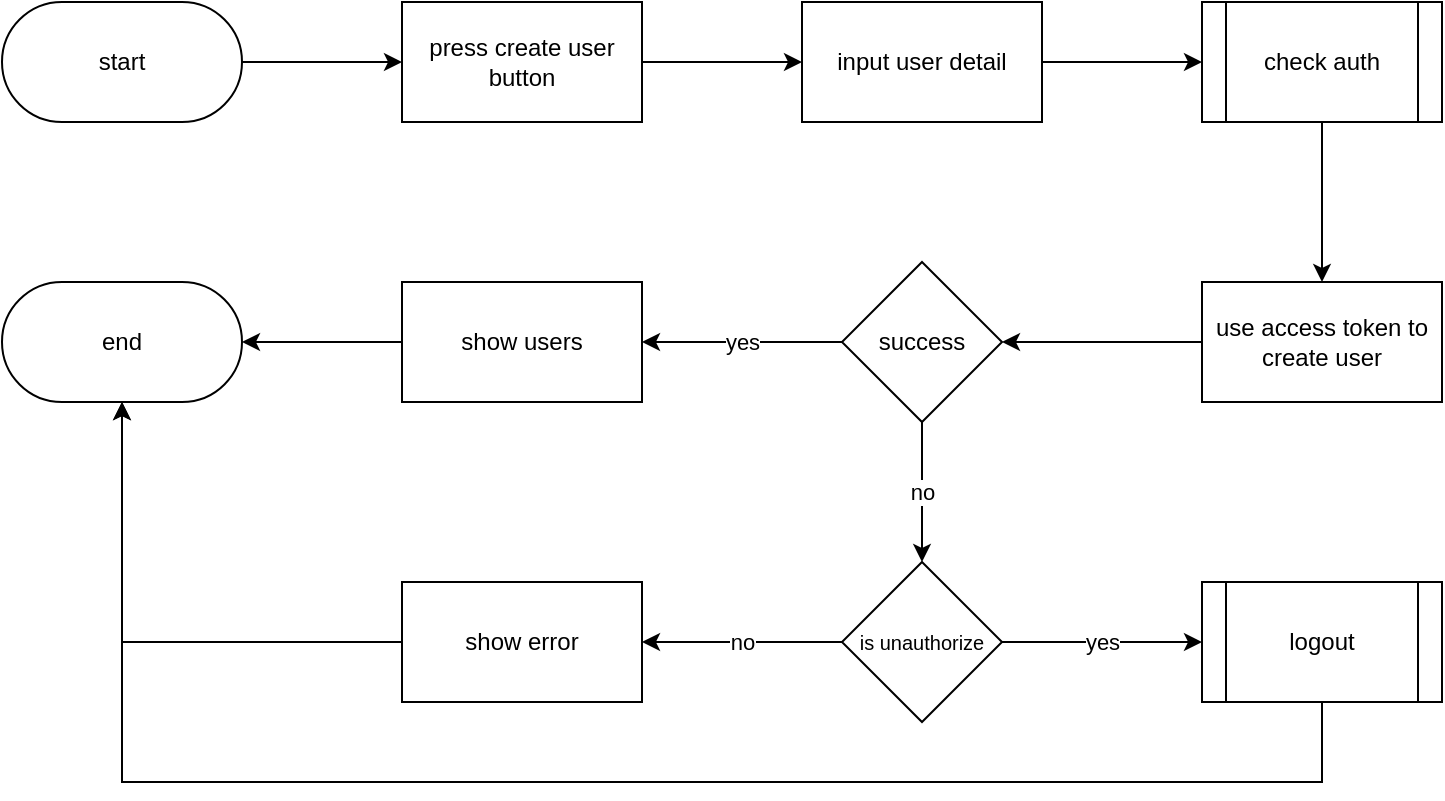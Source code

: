 <mxfile version="28.1.2" pages="12">
  <diagram name="1 create user" id="H0tHWfolzaqEnzwDcLSp">
    <mxGraphModel dx="1042" dy="626" grid="1" gridSize="10" guides="1" tooltips="1" connect="1" arrows="1" fold="1" page="1" pageScale="1" pageWidth="827" pageHeight="1169" math="0" shadow="0">
      <root>
        <mxCell id="aL_4ws_c2ZyIselP_ZK2-0" />
        <mxCell id="aL_4ws_c2ZyIselP_ZK2-1" parent="aL_4ws_c2ZyIselP_ZK2-0" />
        <mxCell id="aL_4ws_c2ZyIselP_ZK2-2" value="" style="edgeStyle=orthogonalEdgeStyle;rounded=0;orthogonalLoop=1;jettySize=auto;html=1;" edge="1" parent="aL_4ws_c2ZyIselP_ZK2-1" source="aL_4ws_c2ZyIselP_ZK2-3" target="aL_4ws_c2ZyIselP_ZK2-6">
          <mxGeometry relative="1" as="geometry" />
        </mxCell>
        <mxCell id="aL_4ws_c2ZyIselP_ZK2-3" value="start" style="rounded=1;whiteSpace=wrap;html=1;arcSize=50;" vertex="1" parent="aL_4ws_c2ZyIselP_ZK2-1">
          <mxGeometry x="20" y="30" width="120" height="60" as="geometry" />
        </mxCell>
        <mxCell id="aL_4ws_c2ZyIselP_ZK2-4" value="end" style="rounded=1;whiteSpace=wrap;html=1;arcSize=50;" vertex="1" parent="aL_4ws_c2ZyIselP_ZK2-1">
          <mxGeometry x="20" y="170" width="120" height="60" as="geometry" />
        </mxCell>
        <mxCell id="aL_4ws_c2ZyIselP_ZK2-5" value="" style="edgeStyle=orthogonalEdgeStyle;rounded=0;orthogonalLoop=1;jettySize=auto;html=1;" edge="1" parent="aL_4ws_c2ZyIselP_ZK2-1" source="aL_4ws_c2ZyIselP_ZK2-6" target="aL_4ws_c2ZyIselP_ZK2-8">
          <mxGeometry relative="1" as="geometry" />
        </mxCell>
        <mxCell id="aL_4ws_c2ZyIselP_ZK2-6" value="press create user button" style="whiteSpace=wrap;html=1;rounded=0;arcSize=50;" vertex="1" parent="aL_4ws_c2ZyIselP_ZK2-1">
          <mxGeometry x="220" y="30" width="120" height="60" as="geometry" />
        </mxCell>
        <mxCell id="aL_4ws_c2ZyIselP_ZK2-7" value="" style="edgeStyle=orthogonalEdgeStyle;rounded=0;orthogonalLoop=1;jettySize=auto;html=1;" edge="1" parent="aL_4ws_c2ZyIselP_ZK2-1" source="aL_4ws_c2ZyIselP_ZK2-8" target="aL_4ws_c2ZyIselP_ZK2-10">
          <mxGeometry relative="1" as="geometry" />
        </mxCell>
        <mxCell id="aL_4ws_c2ZyIselP_ZK2-8" value="input user detail" style="whiteSpace=wrap;html=1;rounded=0;arcSize=50;" vertex="1" parent="aL_4ws_c2ZyIselP_ZK2-1">
          <mxGeometry x="420" y="30" width="120" height="60" as="geometry" />
        </mxCell>
        <mxCell id="aL_4ws_c2ZyIselP_ZK2-9" value="" style="edgeStyle=orthogonalEdgeStyle;rounded=0;orthogonalLoop=1;jettySize=auto;html=1;" edge="1" parent="aL_4ws_c2ZyIselP_ZK2-1" source="aL_4ws_c2ZyIselP_ZK2-10" target="aL_4ws_c2ZyIselP_ZK2-12">
          <mxGeometry relative="1" as="geometry" />
        </mxCell>
        <mxCell id="aL_4ws_c2ZyIselP_ZK2-10" value="check auth" style="shape=process;whiteSpace=wrap;html=1;backgroundOutline=1;" vertex="1" parent="aL_4ws_c2ZyIselP_ZK2-1">
          <mxGeometry x="620" y="30" width="120" height="60" as="geometry" />
        </mxCell>
        <mxCell id="aL_4ws_c2ZyIselP_ZK2-11" value="" style="edgeStyle=orthogonalEdgeStyle;rounded=0;orthogonalLoop=1;jettySize=auto;html=1;" edge="1" parent="aL_4ws_c2ZyIselP_ZK2-1" source="aL_4ws_c2ZyIselP_ZK2-12" target="aL_4ws_c2ZyIselP_ZK2-15">
          <mxGeometry relative="1" as="geometry" />
        </mxCell>
        <mxCell id="aL_4ws_c2ZyIselP_ZK2-12" value="use access token to create user" style="whiteSpace=wrap;html=1;" vertex="1" parent="aL_4ws_c2ZyIselP_ZK2-1">
          <mxGeometry x="620" y="170" width="120" height="60" as="geometry" />
        </mxCell>
        <mxCell id="aL_4ws_c2ZyIselP_ZK2-13" value="yes" style="edgeStyle=orthogonalEdgeStyle;rounded=0;orthogonalLoop=1;jettySize=auto;html=1;" edge="1" parent="aL_4ws_c2ZyIselP_ZK2-1" source="aL_4ws_c2ZyIselP_ZK2-15" target="aL_4ws_c2ZyIselP_ZK2-17">
          <mxGeometry relative="1" as="geometry" />
        </mxCell>
        <mxCell id="aL_4ws_c2ZyIselP_ZK2-14" value="no" style="edgeStyle=orthogonalEdgeStyle;rounded=0;orthogonalLoop=1;jettySize=auto;html=1;" edge="1" parent="aL_4ws_c2ZyIselP_ZK2-1" source="aL_4ws_c2ZyIselP_ZK2-15" target="aL_4ws_c2ZyIselP_ZK2-20">
          <mxGeometry relative="1" as="geometry">
            <mxPoint x="480" y="310" as="targetPoint" />
          </mxGeometry>
        </mxCell>
        <mxCell id="aL_4ws_c2ZyIselP_ZK2-15" value="success" style="rhombus;whiteSpace=wrap;html=1;" vertex="1" parent="aL_4ws_c2ZyIselP_ZK2-1">
          <mxGeometry x="440" y="160" width="80" height="80" as="geometry" />
        </mxCell>
        <mxCell id="aL_4ws_c2ZyIselP_ZK2-16" style="edgeStyle=orthogonalEdgeStyle;rounded=0;orthogonalLoop=1;jettySize=auto;html=1;" edge="1" parent="aL_4ws_c2ZyIselP_ZK2-1" source="aL_4ws_c2ZyIselP_ZK2-17" target="aL_4ws_c2ZyIselP_ZK2-4">
          <mxGeometry relative="1" as="geometry" />
        </mxCell>
        <mxCell id="aL_4ws_c2ZyIselP_ZK2-17" value="show users" style="rounded=0;whiteSpace=wrap;html=1;" vertex="1" parent="aL_4ws_c2ZyIselP_ZK2-1">
          <mxGeometry x="220" y="170" width="120" height="60" as="geometry" />
        </mxCell>
        <mxCell id="aL_4ws_c2ZyIselP_ZK2-18" value="no" style="edgeStyle=orthogonalEdgeStyle;rounded=0;orthogonalLoop=1;jettySize=auto;html=1;" edge="1" parent="aL_4ws_c2ZyIselP_ZK2-1" source="aL_4ws_c2ZyIselP_ZK2-20" target="aL_4ws_c2ZyIselP_ZK2-24">
          <mxGeometry relative="1" as="geometry">
            <mxPoint x="320" y="350" as="targetPoint" />
          </mxGeometry>
        </mxCell>
        <mxCell id="aL_4ws_c2ZyIselP_ZK2-19" value="yes" style="edgeStyle=orthogonalEdgeStyle;rounded=0;orthogonalLoop=1;jettySize=auto;html=1;" edge="1" parent="aL_4ws_c2ZyIselP_ZK2-1" source="aL_4ws_c2ZyIselP_ZK2-20" target="aL_4ws_c2ZyIselP_ZK2-22">
          <mxGeometry relative="1" as="geometry">
            <mxPoint x="480" y="460" as="targetPoint" />
          </mxGeometry>
        </mxCell>
        <mxCell id="aL_4ws_c2ZyIselP_ZK2-20" value="&lt;font style=&quot;font-size: 10px;&quot;&gt;is unauthorize&lt;/font&gt;" style="rhombus;whiteSpace=wrap;html=1;" vertex="1" parent="aL_4ws_c2ZyIselP_ZK2-1">
          <mxGeometry x="440" y="310" width="80" height="80" as="geometry" />
        </mxCell>
        <mxCell id="aL_4ws_c2ZyIselP_ZK2-21" style="edgeStyle=orthogonalEdgeStyle;rounded=0;orthogonalLoop=1;jettySize=auto;html=1;" edge="1" parent="aL_4ws_c2ZyIselP_ZK2-1" source="aL_4ws_c2ZyIselP_ZK2-22" target="aL_4ws_c2ZyIselP_ZK2-4">
          <mxGeometry relative="1" as="geometry">
            <Array as="points">
              <mxPoint x="680" y="420" />
              <mxPoint x="80" y="420" />
            </Array>
          </mxGeometry>
        </mxCell>
        <mxCell id="aL_4ws_c2ZyIselP_ZK2-22" value="logout" style="shape=process;whiteSpace=wrap;html=1;backgroundOutline=1;" vertex="1" parent="aL_4ws_c2ZyIselP_ZK2-1">
          <mxGeometry x="620" y="320" width="120" height="60" as="geometry" />
        </mxCell>
        <mxCell id="aL_4ws_c2ZyIselP_ZK2-23" style="edgeStyle=orthogonalEdgeStyle;rounded=0;orthogonalLoop=1;jettySize=auto;html=1;" edge="1" parent="aL_4ws_c2ZyIselP_ZK2-1" source="aL_4ws_c2ZyIselP_ZK2-24" target="aL_4ws_c2ZyIselP_ZK2-4">
          <mxGeometry relative="1" as="geometry" />
        </mxCell>
        <mxCell id="aL_4ws_c2ZyIselP_ZK2-24" value="show error" style="rounded=0;whiteSpace=wrap;html=1;" vertex="1" parent="aL_4ws_c2ZyIselP_ZK2-1">
          <mxGeometry x="220" y="320" width="120" height="60" as="geometry" />
        </mxCell>
      </root>
    </mxGraphModel>
  </diagram>
  <diagram name="2 read users" id="U8ignKrqsdTms8HRMMQN">
    <mxGraphModel dx="1042" dy="626" grid="1" gridSize="10" guides="1" tooltips="1" connect="1" arrows="1" fold="1" page="1" pageScale="1" pageWidth="827" pageHeight="1169" math="0" shadow="0">
      <root>
        <mxCell id="r-6lWoXWtS9nEmAQzNfl-0" />
        <mxCell id="r-6lWoXWtS9nEmAQzNfl-1" parent="r-6lWoXWtS9nEmAQzNfl-0" />
        <mxCell id="r-6lWoXWtS9nEmAQzNfl-2" value="" style="edgeStyle=orthogonalEdgeStyle;rounded=0;orthogonalLoop=1;jettySize=auto;html=1;" edge="1" parent="r-6lWoXWtS9nEmAQzNfl-1" source="r-6lWoXWtS9nEmAQzNfl-3" target="r-6lWoXWtS9nEmAQzNfl-6">
          <mxGeometry relative="1" as="geometry" />
        </mxCell>
        <mxCell id="r-6lWoXWtS9nEmAQzNfl-3" value="start" style="rounded=1;whiteSpace=wrap;html=1;arcSize=50;" vertex="1" parent="r-6lWoXWtS9nEmAQzNfl-1">
          <mxGeometry x="20" y="20" width="120" height="60" as="geometry" />
        </mxCell>
        <mxCell id="r-6lWoXWtS9nEmAQzNfl-4" value="end" style="rounded=1;whiteSpace=wrap;html=1;arcSize=50;" vertex="1" parent="r-6lWoXWtS9nEmAQzNfl-1">
          <mxGeometry x="20" y="160" width="120" height="60" as="geometry" />
        </mxCell>
        <mxCell id="r-6lWoXWtS9nEmAQzNfl-5" value="" style="edgeStyle=orthogonalEdgeStyle;rounded=0;orthogonalLoop=1;jettySize=auto;html=1;" edge="1" parent="r-6lWoXWtS9nEmAQzNfl-1" source="r-6lWoXWtS9nEmAQzNfl-6" target="r-6lWoXWtS9nEmAQzNfl-8">
          <mxGeometry relative="1" as="geometry" />
        </mxCell>
        <mxCell id="r-6lWoXWtS9nEmAQzNfl-6" value="check auth" style="shape=process;whiteSpace=wrap;html=1;backgroundOutline=1;" vertex="1" parent="r-6lWoXWtS9nEmAQzNfl-1">
          <mxGeometry x="200" y="20" width="120" height="60" as="geometry" />
        </mxCell>
        <mxCell id="r-6lWoXWtS9nEmAQzNfl-7" value="" style="edgeStyle=orthogonalEdgeStyle;rounded=0;orthogonalLoop=1;jettySize=auto;html=1;" edge="1" parent="r-6lWoXWtS9nEmAQzNfl-1" source="r-6lWoXWtS9nEmAQzNfl-8" target="r-6lWoXWtS9nEmAQzNfl-11">
          <mxGeometry relative="1" as="geometry" />
        </mxCell>
        <mxCell id="r-6lWoXWtS9nEmAQzNfl-8" value="use access token to get users" style="whiteSpace=wrap;html=1;" vertex="1" parent="r-6lWoXWtS9nEmAQzNfl-1">
          <mxGeometry x="400" y="20" width="120" height="60" as="geometry" />
        </mxCell>
        <mxCell id="r-6lWoXWtS9nEmAQzNfl-9" value="no" style="edgeStyle=orthogonalEdgeStyle;rounded=0;orthogonalLoop=1;jettySize=auto;html=1;" edge="1" parent="r-6lWoXWtS9nEmAQzNfl-1" source="r-6lWoXWtS9nEmAQzNfl-11" target="r-6lWoXWtS9nEmAQzNfl-13">
          <mxGeometry relative="1" as="geometry" />
        </mxCell>
        <mxCell id="r-6lWoXWtS9nEmAQzNfl-10" value="yes" style="edgeStyle=orthogonalEdgeStyle;rounded=0;orthogonalLoop=1;jettySize=auto;html=1;" edge="1" parent="r-6lWoXWtS9nEmAQzNfl-1" source="r-6lWoXWtS9nEmAQzNfl-11" target="r-6lWoXWtS9nEmAQzNfl-15">
          <mxGeometry relative="1" as="geometry" />
        </mxCell>
        <mxCell id="r-6lWoXWtS9nEmAQzNfl-11" value="is success" style="rhombus;whiteSpace=wrap;html=1;" vertex="1" parent="r-6lWoXWtS9nEmAQzNfl-1">
          <mxGeometry x="420" y="150" width="80" height="80" as="geometry" />
        </mxCell>
        <mxCell id="r-6lWoXWtS9nEmAQzNfl-12" style="edgeStyle=orthogonalEdgeStyle;rounded=0;orthogonalLoop=1;jettySize=auto;html=1;" edge="1" parent="r-6lWoXWtS9nEmAQzNfl-1" source="r-6lWoXWtS9nEmAQzNfl-13" target="r-6lWoXWtS9nEmAQzNfl-4">
          <mxGeometry relative="1" as="geometry">
            <Array as="points">
              <mxPoint x="620" y="260" />
              <mxPoint x="80" y="260" />
            </Array>
          </mxGeometry>
        </mxCell>
        <mxCell id="r-6lWoXWtS9nEmAQzNfl-13" value="show error" style="whiteSpace=wrap;html=1;" vertex="1" parent="r-6lWoXWtS9nEmAQzNfl-1">
          <mxGeometry x="560" y="160" width="120" height="60" as="geometry" />
        </mxCell>
        <mxCell id="r-6lWoXWtS9nEmAQzNfl-14" style="edgeStyle=orthogonalEdgeStyle;rounded=0;orthogonalLoop=1;jettySize=auto;html=1;" edge="1" parent="r-6lWoXWtS9nEmAQzNfl-1" source="r-6lWoXWtS9nEmAQzNfl-15" target="r-6lWoXWtS9nEmAQzNfl-4">
          <mxGeometry relative="1" as="geometry" />
        </mxCell>
        <mxCell id="r-6lWoXWtS9nEmAQzNfl-15" value="show users" style="whiteSpace=wrap;html=1;" vertex="1" parent="r-6lWoXWtS9nEmAQzNfl-1">
          <mxGeometry x="200" y="160" width="120" height="60" as="geometry" />
        </mxCell>
      </root>
    </mxGraphModel>
  </diagram>
  <diagram name="3 update user" id="9eSio8I_mi5X9qWNt8U2">
    <mxGraphModel dx="1042" dy="626" grid="1" gridSize="10" guides="1" tooltips="1" connect="1" arrows="1" fold="1" page="1" pageScale="1" pageWidth="827" pageHeight="1169" math="0" shadow="0">
      <root>
        <mxCell id="oA4CC5gpm5icfr5hwg13-0" />
        <mxCell id="oA4CC5gpm5icfr5hwg13-1" parent="oA4CC5gpm5icfr5hwg13-0" />
        <mxCell id="oA4CC5gpm5icfr5hwg13-2" value="" style="edgeStyle=orthogonalEdgeStyle;rounded=0;orthogonalLoop=1;jettySize=auto;html=1;" edge="1" parent="oA4CC5gpm5icfr5hwg13-1" source="oA4CC5gpm5icfr5hwg13-3" target="oA4CC5gpm5icfr5hwg13-6">
          <mxGeometry relative="1" as="geometry" />
        </mxCell>
        <mxCell id="oA4CC5gpm5icfr5hwg13-3" value="start" style="rounded=1;whiteSpace=wrap;html=1;arcSize=50;" vertex="1" parent="oA4CC5gpm5icfr5hwg13-1">
          <mxGeometry x="20" y="30" width="120" height="60" as="geometry" />
        </mxCell>
        <mxCell id="oA4CC5gpm5icfr5hwg13-4" value="end" style="rounded=1;whiteSpace=wrap;html=1;arcSize=50;" vertex="1" parent="oA4CC5gpm5icfr5hwg13-1">
          <mxGeometry x="20" y="170" width="120" height="60" as="geometry" />
        </mxCell>
        <mxCell id="oA4CC5gpm5icfr5hwg13-5" value="" style="edgeStyle=orthogonalEdgeStyle;rounded=0;orthogonalLoop=1;jettySize=auto;html=1;" edge="1" parent="oA4CC5gpm5icfr5hwg13-1" source="oA4CC5gpm5icfr5hwg13-6" target="oA4CC5gpm5icfr5hwg13-8">
          <mxGeometry relative="1" as="geometry" />
        </mxCell>
        <mxCell id="oA4CC5gpm5icfr5hwg13-6" value="press update user button" style="whiteSpace=wrap;html=1;rounded=0;arcSize=50;" vertex="1" parent="oA4CC5gpm5icfr5hwg13-1">
          <mxGeometry x="220" y="30" width="120" height="60" as="geometry" />
        </mxCell>
        <mxCell id="oA4CC5gpm5icfr5hwg13-7" value="" style="edgeStyle=orthogonalEdgeStyle;rounded=0;orthogonalLoop=1;jettySize=auto;html=1;" edge="1" parent="oA4CC5gpm5icfr5hwg13-1" source="oA4CC5gpm5icfr5hwg13-8" target="oA4CC5gpm5icfr5hwg13-10">
          <mxGeometry relative="1" as="geometry" />
        </mxCell>
        <mxCell id="oA4CC5gpm5icfr5hwg13-8" value="update user detail" style="whiteSpace=wrap;html=1;rounded=0;arcSize=50;" vertex="1" parent="oA4CC5gpm5icfr5hwg13-1">
          <mxGeometry x="420" y="30" width="120" height="60" as="geometry" />
        </mxCell>
        <mxCell id="oA4CC5gpm5icfr5hwg13-9" value="" style="edgeStyle=orthogonalEdgeStyle;rounded=0;orthogonalLoop=1;jettySize=auto;html=1;" edge="1" parent="oA4CC5gpm5icfr5hwg13-1" source="oA4CC5gpm5icfr5hwg13-10" target="oA4CC5gpm5icfr5hwg13-12">
          <mxGeometry relative="1" as="geometry" />
        </mxCell>
        <mxCell id="oA4CC5gpm5icfr5hwg13-10" value="check auth" style="shape=process;whiteSpace=wrap;html=1;backgroundOutline=1;" vertex="1" parent="oA4CC5gpm5icfr5hwg13-1">
          <mxGeometry x="620" y="30" width="120" height="60" as="geometry" />
        </mxCell>
        <mxCell id="oA4CC5gpm5icfr5hwg13-11" value="" style="edgeStyle=orthogonalEdgeStyle;rounded=0;orthogonalLoop=1;jettySize=auto;html=1;" edge="1" parent="oA4CC5gpm5icfr5hwg13-1" source="oA4CC5gpm5icfr5hwg13-12" target="oA4CC5gpm5icfr5hwg13-15">
          <mxGeometry relative="1" as="geometry" />
        </mxCell>
        <mxCell id="oA4CC5gpm5icfr5hwg13-12" value="use access token to update user" style="whiteSpace=wrap;html=1;" vertex="1" parent="oA4CC5gpm5icfr5hwg13-1">
          <mxGeometry x="620" y="170" width="120" height="60" as="geometry" />
        </mxCell>
        <mxCell id="oA4CC5gpm5icfr5hwg13-13" value="yes" style="edgeStyle=orthogonalEdgeStyle;rounded=0;orthogonalLoop=1;jettySize=auto;html=1;" edge="1" parent="oA4CC5gpm5icfr5hwg13-1" source="oA4CC5gpm5icfr5hwg13-15" target="oA4CC5gpm5icfr5hwg13-17">
          <mxGeometry relative="1" as="geometry" />
        </mxCell>
        <mxCell id="oA4CC5gpm5icfr5hwg13-14" value="no" style="edgeStyle=orthogonalEdgeStyle;rounded=0;orthogonalLoop=1;jettySize=auto;html=1;" edge="1" parent="oA4CC5gpm5icfr5hwg13-1" source="oA4CC5gpm5icfr5hwg13-15" target="oA4CC5gpm5icfr5hwg13-20">
          <mxGeometry relative="1" as="geometry">
            <mxPoint x="480" y="310" as="targetPoint" />
          </mxGeometry>
        </mxCell>
        <mxCell id="oA4CC5gpm5icfr5hwg13-15" value="success" style="rhombus;whiteSpace=wrap;html=1;" vertex="1" parent="oA4CC5gpm5icfr5hwg13-1">
          <mxGeometry x="440" y="160" width="80" height="80" as="geometry" />
        </mxCell>
        <mxCell id="oA4CC5gpm5icfr5hwg13-16" style="edgeStyle=orthogonalEdgeStyle;rounded=0;orthogonalLoop=1;jettySize=auto;html=1;" edge="1" parent="oA4CC5gpm5icfr5hwg13-1" source="oA4CC5gpm5icfr5hwg13-17" target="oA4CC5gpm5icfr5hwg13-4">
          <mxGeometry relative="1" as="geometry" />
        </mxCell>
        <mxCell id="oA4CC5gpm5icfr5hwg13-17" value="show users" style="rounded=0;whiteSpace=wrap;html=1;" vertex="1" parent="oA4CC5gpm5icfr5hwg13-1">
          <mxGeometry x="220" y="170" width="120" height="60" as="geometry" />
        </mxCell>
        <mxCell id="oA4CC5gpm5icfr5hwg13-18" value="no" style="edgeStyle=orthogonalEdgeStyle;rounded=0;orthogonalLoop=1;jettySize=auto;html=1;" edge="1" parent="oA4CC5gpm5icfr5hwg13-1" source="oA4CC5gpm5icfr5hwg13-20" target="oA4CC5gpm5icfr5hwg13-24">
          <mxGeometry relative="1" as="geometry">
            <mxPoint x="320" y="350" as="targetPoint" />
          </mxGeometry>
        </mxCell>
        <mxCell id="oA4CC5gpm5icfr5hwg13-19" value="yes" style="edgeStyle=orthogonalEdgeStyle;rounded=0;orthogonalLoop=1;jettySize=auto;html=1;" edge="1" parent="oA4CC5gpm5icfr5hwg13-1" source="oA4CC5gpm5icfr5hwg13-20" target="oA4CC5gpm5icfr5hwg13-22">
          <mxGeometry relative="1" as="geometry">
            <mxPoint x="480" y="460" as="targetPoint" />
          </mxGeometry>
        </mxCell>
        <mxCell id="oA4CC5gpm5icfr5hwg13-20" value="&lt;font style=&quot;font-size: 10px;&quot;&gt;is unauthorize&lt;/font&gt;" style="rhombus;whiteSpace=wrap;html=1;" vertex="1" parent="oA4CC5gpm5icfr5hwg13-1">
          <mxGeometry x="440" y="310" width="80" height="80" as="geometry" />
        </mxCell>
        <mxCell id="oA4CC5gpm5icfr5hwg13-21" style="edgeStyle=orthogonalEdgeStyle;rounded=0;orthogonalLoop=1;jettySize=auto;html=1;" edge="1" parent="oA4CC5gpm5icfr5hwg13-1" source="oA4CC5gpm5icfr5hwg13-22" target="oA4CC5gpm5icfr5hwg13-4">
          <mxGeometry relative="1" as="geometry">
            <Array as="points">
              <mxPoint x="680" y="420" />
              <mxPoint x="80" y="420" />
            </Array>
          </mxGeometry>
        </mxCell>
        <mxCell id="oA4CC5gpm5icfr5hwg13-22" value="logout" style="shape=process;whiteSpace=wrap;html=1;backgroundOutline=1;" vertex="1" parent="oA4CC5gpm5icfr5hwg13-1">
          <mxGeometry x="620" y="320" width="120" height="60" as="geometry" />
        </mxCell>
        <mxCell id="oA4CC5gpm5icfr5hwg13-23" style="edgeStyle=orthogonalEdgeStyle;rounded=0;orthogonalLoop=1;jettySize=auto;html=1;" edge="1" parent="oA4CC5gpm5icfr5hwg13-1" source="oA4CC5gpm5icfr5hwg13-24" target="oA4CC5gpm5icfr5hwg13-4">
          <mxGeometry relative="1" as="geometry" />
        </mxCell>
        <mxCell id="oA4CC5gpm5icfr5hwg13-24" value="show error" style="rounded=0;whiteSpace=wrap;html=1;" vertex="1" parent="oA4CC5gpm5icfr5hwg13-1">
          <mxGeometry x="220" y="320" width="120" height="60" as="geometry" />
        </mxCell>
      </root>
    </mxGraphModel>
  </diagram>
  <diagram name="4 delete user" id="q6dbAhb90gO_-fEHKmZ-">
    <mxGraphModel dx="1042" dy="626" grid="1" gridSize="10" guides="1" tooltips="1" connect="1" arrows="1" fold="1" page="1" pageScale="1" pageWidth="827" pageHeight="1169" math="0" shadow="0">
      <root>
        <mxCell id="u79HUj3R-7Wn8y6_-pCj-0" />
        <mxCell id="u79HUj3R-7Wn8y6_-pCj-1" parent="u79HUj3R-7Wn8y6_-pCj-0" />
        <mxCell id="u79HUj3R-7Wn8y6_-pCj-2" value="" style="edgeStyle=orthogonalEdgeStyle;rounded=0;orthogonalLoop=1;jettySize=auto;html=1;" edge="1" parent="u79HUj3R-7Wn8y6_-pCj-1" source="u79HUj3R-7Wn8y6_-pCj-3" target="u79HUj3R-7Wn8y6_-pCj-6">
          <mxGeometry relative="1" as="geometry" />
        </mxCell>
        <mxCell id="u79HUj3R-7Wn8y6_-pCj-3" value="start" style="rounded=1;whiteSpace=wrap;html=1;arcSize=50;" vertex="1" parent="u79HUj3R-7Wn8y6_-pCj-1">
          <mxGeometry x="20" y="30" width="120" height="60" as="geometry" />
        </mxCell>
        <mxCell id="u79HUj3R-7Wn8y6_-pCj-4" value="end" style="rounded=1;whiteSpace=wrap;html=1;arcSize=50;" vertex="1" parent="u79HUj3R-7Wn8y6_-pCj-1">
          <mxGeometry x="20" y="170" width="120" height="60" as="geometry" />
        </mxCell>
        <mxCell id="u79HUj3R-7Wn8y6_-pCj-5" value="" style="edgeStyle=orthogonalEdgeStyle;rounded=0;orthogonalLoop=1;jettySize=auto;html=1;" edge="1" parent="u79HUj3R-7Wn8y6_-pCj-1" source="u79HUj3R-7Wn8y6_-pCj-6" target="u79HUj3R-7Wn8y6_-pCj-8">
          <mxGeometry relative="1" as="geometry" />
        </mxCell>
        <mxCell id="u79HUj3R-7Wn8y6_-pCj-6" value="press update user button" style="whiteSpace=wrap;html=1;rounded=0;arcSize=50;" vertex="1" parent="u79HUj3R-7Wn8y6_-pCj-1">
          <mxGeometry x="220" y="30" width="120" height="60" as="geometry" />
        </mxCell>
        <mxCell id="u79HUj3R-7Wn8y6_-pCj-7" value="" style="edgeStyle=orthogonalEdgeStyle;rounded=0;orthogonalLoop=1;jettySize=auto;html=1;" edge="1" parent="u79HUj3R-7Wn8y6_-pCj-1" source="u79HUj3R-7Wn8y6_-pCj-8" target="u79HUj3R-7Wn8y6_-pCj-10">
          <mxGeometry relative="1" as="geometry" />
        </mxCell>
        <mxCell id="u79HUj3R-7Wn8y6_-pCj-8" value="press delete user button" style="whiteSpace=wrap;html=1;rounded=0;arcSize=50;" vertex="1" parent="u79HUj3R-7Wn8y6_-pCj-1">
          <mxGeometry x="420" y="30" width="120" height="60" as="geometry" />
        </mxCell>
        <mxCell id="u79HUj3R-7Wn8y6_-pCj-9" value="" style="edgeStyle=orthogonalEdgeStyle;rounded=0;orthogonalLoop=1;jettySize=auto;html=1;" edge="1" parent="u79HUj3R-7Wn8y6_-pCj-1" source="u79HUj3R-7Wn8y6_-pCj-10" target="u79HUj3R-7Wn8y6_-pCj-12">
          <mxGeometry relative="1" as="geometry" />
        </mxCell>
        <mxCell id="u79HUj3R-7Wn8y6_-pCj-10" value="check auth" style="shape=process;whiteSpace=wrap;html=1;backgroundOutline=1;" vertex="1" parent="u79HUj3R-7Wn8y6_-pCj-1">
          <mxGeometry x="620" y="30" width="120" height="60" as="geometry" />
        </mxCell>
        <mxCell id="u79HUj3R-7Wn8y6_-pCj-11" value="" style="edgeStyle=orthogonalEdgeStyle;rounded=0;orthogonalLoop=1;jettySize=auto;html=1;" edge="1" parent="u79HUj3R-7Wn8y6_-pCj-1" source="u79HUj3R-7Wn8y6_-pCj-12" target="u79HUj3R-7Wn8y6_-pCj-15">
          <mxGeometry relative="1" as="geometry" />
        </mxCell>
        <mxCell id="u79HUj3R-7Wn8y6_-pCj-12" value="use access token to delete user" style="whiteSpace=wrap;html=1;" vertex="1" parent="u79HUj3R-7Wn8y6_-pCj-1">
          <mxGeometry x="620" y="170" width="120" height="60" as="geometry" />
        </mxCell>
        <mxCell id="u79HUj3R-7Wn8y6_-pCj-13" value="yes" style="edgeStyle=orthogonalEdgeStyle;rounded=0;orthogonalLoop=1;jettySize=auto;html=1;" edge="1" parent="u79HUj3R-7Wn8y6_-pCj-1" source="u79HUj3R-7Wn8y6_-pCj-15" target="u79HUj3R-7Wn8y6_-pCj-17">
          <mxGeometry relative="1" as="geometry" />
        </mxCell>
        <mxCell id="u79HUj3R-7Wn8y6_-pCj-14" value="no" style="edgeStyle=orthogonalEdgeStyle;rounded=0;orthogonalLoop=1;jettySize=auto;html=1;" edge="1" parent="u79HUj3R-7Wn8y6_-pCj-1" source="u79HUj3R-7Wn8y6_-pCj-15" target="u79HUj3R-7Wn8y6_-pCj-20">
          <mxGeometry relative="1" as="geometry">
            <mxPoint x="480" y="310" as="targetPoint" />
          </mxGeometry>
        </mxCell>
        <mxCell id="u79HUj3R-7Wn8y6_-pCj-15" value="success" style="rhombus;whiteSpace=wrap;html=1;" vertex="1" parent="u79HUj3R-7Wn8y6_-pCj-1">
          <mxGeometry x="440" y="160" width="80" height="80" as="geometry" />
        </mxCell>
        <mxCell id="u79HUj3R-7Wn8y6_-pCj-16" style="edgeStyle=orthogonalEdgeStyle;rounded=0;orthogonalLoop=1;jettySize=auto;html=1;" edge="1" parent="u79HUj3R-7Wn8y6_-pCj-1" source="u79HUj3R-7Wn8y6_-pCj-17" target="u79HUj3R-7Wn8y6_-pCj-4">
          <mxGeometry relative="1" as="geometry" />
        </mxCell>
        <mxCell id="u79HUj3R-7Wn8y6_-pCj-17" value="show users" style="rounded=0;whiteSpace=wrap;html=1;" vertex="1" parent="u79HUj3R-7Wn8y6_-pCj-1">
          <mxGeometry x="220" y="170" width="120" height="60" as="geometry" />
        </mxCell>
        <mxCell id="u79HUj3R-7Wn8y6_-pCj-18" value="no" style="edgeStyle=orthogonalEdgeStyle;rounded=0;orthogonalLoop=1;jettySize=auto;html=1;" edge="1" parent="u79HUj3R-7Wn8y6_-pCj-1" source="u79HUj3R-7Wn8y6_-pCj-20" target="u79HUj3R-7Wn8y6_-pCj-24">
          <mxGeometry relative="1" as="geometry">
            <mxPoint x="320" y="350" as="targetPoint" />
          </mxGeometry>
        </mxCell>
        <mxCell id="u79HUj3R-7Wn8y6_-pCj-19" value="yes" style="edgeStyle=orthogonalEdgeStyle;rounded=0;orthogonalLoop=1;jettySize=auto;html=1;" edge="1" parent="u79HUj3R-7Wn8y6_-pCj-1" source="u79HUj3R-7Wn8y6_-pCj-20" target="u79HUj3R-7Wn8y6_-pCj-22">
          <mxGeometry relative="1" as="geometry">
            <mxPoint x="480" y="460" as="targetPoint" />
          </mxGeometry>
        </mxCell>
        <mxCell id="u79HUj3R-7Wn8y6_-pCj-20" value="&lt;font style=&quot;font-size: 10px;&quot;&gt;is unauthorize&lt;/font&gt;" style="rhombus;whiteSpace=wrap;html=1;" vertex="1" parent="u79HUj3R-7Wn8y6_-pCj-1">
          <mxGeometry x="440" y="310" width="80" height="80" as="geometry" />
        </mxCell>
        <mxCell id="u79HUj3R-7Wn8y6_-pCj-21" style="edgeStyle=orthogonalEdgeStyle;rounded=0;orthogonalLoop=1;jettySize=auto;html=1;" edge="1" parent="u79HUj3R-7Wn8y6_-pCj-1" source="u79HUj3R-7Wn8y6_-pCj-22" target="u79HUj3R-7Wn8y6_-pCj-4">
          <mxGeometry relative="1" as="geometry">
            <Array as="points">
              <mxPoint x="680" y="420" />
              <mxPoint x="80" y="420" />
            </Array>
          </mxGeometry>
        </mxCell>
        <mxCell id="u79HUj3R-7Wn8y6_-pCj-22" value="logout" style="shape=process;whiteSpace=wrap;html=1;backgroundOutline=1;" vertex="1" parent="u79HUj3R-7Wn8y6_-pCj-1">
          <mxGeometry x="620" y="320" width="120" height="60" as="geometry" />
        </mxCell>
        <mxCell id="u79HUj3R-7Wn8y6_-pCj-23" style="edgeStyle=orthogonalEdgeStyle;rounded=0;orthogonalLoop=1;jettySize=auto;html=1;" edge="1" parent="u79HUj3R-7Wn8y6_-pCj-1" source="u79HUj3R-7Wn8y6_-pCj-24" target="u79HUj3R-7Wn8y6_-pCj-4">
          <mxGeometry relative="1" as="geometry" />
        </mxCell>
        <mxCell id="u79HUj3R-7Wn8y6_-pCj-24" value="show error" style="rounded=0;whiteSpace=wrap;html=1;" vertex="1" parent="u79HUj3R-7Wn8y6_-pCj-1">
          <mxGeometry x="220" y="320" width="120" height="60" as="geometry" />
        </mxCell>
      </root>
    </mxGraphModel>
  </diagram>
  <diagram name="5 read users log" id="JUzA1vqck1L3LxyocLKH">
    <mxGraphModel dx="1042" dy="626" grid="1" gridSize="10" guides="1" tooltips="1" connect="1" arrows="1" fold="1" page="1" pageScale="1" pageWidth="827" pageHeight="1169" math="0" shadow="0">
      <root>
        <mxCell id="K4d0eyKw22wQEN1jHcfX-0" />
        <mxCell id="K4d0eyKw22wQEN1jHcfX-1" parent="K4d0eyKw22wQEN1jHcfX-0" />
        <mxCell id="K4d0eyKw22wQEN1jHcfX-2" value="" style="edgeStyle=orthogonalEdgeStyle;rounded=0;orthogonalLoop=1;jettySize=auto;html=1;" edge="1" parent="K4d0eyKw22wQEN1jHcfX-1" source="K4d0eyKw22wQEN1jHcfX-3" target="K4d0eyKw22wQEN1jHcfX-6">
          <mxGeometry relative="1" as="geometry" />
        </mxCell>
        <mxCell id="K4d0eyKw22wQEN1jHcfX-3" value="start" style="rounded=1;whiteSpace=wrap;html=1;arcSize=50;" vertex="1" parent="K4d0eyKw22wQEN1jHcfX-1">
          <mxGeometry x="20" y="20" width="120" height="60" as="geometry" />
        </mxCell>
        <mxCell id="K4d0eyKw22wQEN1jHcfX-4" value="end" style="rounded=1;whiteSpace=wrap;html=1;arcSize=50;" vertex="1" parent="K4d0eyKw22wQEN1jHcfX-1">
          <mxGeometry x="20" y="160" width="120" height="60" as="geometry" />
        </mxCell>
        <mxCell id="K4d0eyKw22wQEN1jHcfX-5" value="" style="edgeStyle=orthogonalEdgeStyle;rounded=0;orthogonalLoop=1;jettySize=auto;html=1;" edge="1" parent="K4d0eyKw22wQEN1jHcfX-1" source="K4d0eyKw22wQEN1jHcfX-6" target="K4d0eyKw22wQEN1jHcfX-8">
          <mxGeometry relative="1" as="geometry" />
        </mxCell>
        <mxCell id="K4d0eyKw22wQEN1jHcfX-6" value="check auth" style="shape=process;whiteSpace=wrap;html=1;backgroundOutline=1;" vertex="1" parent="K4d0eyKw22wQEN1jHcfX-1">
          <mxGeometry x="200" y="20" width="120" height="60" as="geometry" />
        </mxCell>
        <mxCell id="K4d0eyKw22wQEN1jHcfX-7" value="" style="edgeStyle=orthogonalEdgeStyle;rounded=0;orthogonalLoop=1;jettySize=auto;html=1;" edge="1" parent="K4d0eyKw22wQEN1jHcfX-1" source="K4d0eyKw22wQEN1jHcfX-8" target="K4d0eyKw22wQEN1jHcfX-11">
          <mxGeometry relative="1" as="geometry" />
        </mxCell>
        <mxCell id="K4d0eyKw22wQEN1jHcfX-8" value="use access token to get users" style="whiteSpace=wrap;html=1;" vertex="1" parent="K4d0eyKw22wQEN1jHcfX-1">
          <mxGeometry x="400" y="20" width="120" height="60" as="geometry" />
        </mxCell>
        <mxCell id="K4d0eyKw22wQEN1jHcfX-9" value="no" style="edgeStyle=orthogonalEdgeStyle;rounded=0;orthogonalLoop=1;jettySize=auto;html=1;" edge="1" parent="K4d0eyKw22wQEN1jHcfX-1" source="K4d0eyKw22wQEN1jHcfX-11" target="K4d0eyKw22wQEN1jHcfX-13">
          <mxGeometry relative="1" as="geometry" />
        </mxCell>
        <mxCell id="K4d0eyKw22wQEN1jHcfX-10" value="yes" style="edgeStyle=orthogonalEdgeStyle;rounded=0;orthogonalLoop=1;jettySize=auto;html=1;" edge="1" parent="K4d0eyKw22wQEN1jHcfX-1" source="K4d0eyKw22wQEN1jHcfX-11" target="K4d0eyKw22wQEN1jHcfX-15">
          <mxGeometry relative="1" as="geometry" />
        </mxCell>
        <mxCell id="K4d0eyKw22wQEN1jHcfX-11" value="is success" style="rhombus;whiteSpace=wrap;html=1;" vertex="1" parent="K4d0eyKw22wQEN1jHcfX-1">
          <mxGeometry x="420" y="150" width="80" height="80" as="geometry" />
        </mxCell>
        <mxCell id="K4d0eyKw22wQEN1jHcfX-12" style="edgeStyle=orthogonalEdgeStyle;rounded=0;orthogonalLoop=1;jettySize=auto;html=1;" edge="1" parent="K4d0eyKw22wQEN1jHcfX-1" source="K4d0eyKw22wQEN1jHcfX-13" target="K4d0eyKw22wQEN1jHcfX-4">
          <mxGeometry relative="1" as="geometry">
            <Array as="points">
              <mxPoint x="620" y="260" />
              <mxPoint x="80" y="260" />
            </Array>
          </mxGeometry>
        </mxCell>
        <mxCell id="K4d0eyKw22wQEN1jHcfX-13" value="show error" style="whiteSpace=wrap;html=1;" vertex="1" parent="K4d0eyKw22wQEN1jHcfX-1">
          <mxGeometry x="560" y="160" width="120" height="60" as="geometry" />
        </mxCell>
        <mxCell id="K4d0eyKw22wQEN1jHcfX-14" style="edgeStyle=orthogonalEdgeStyle;rounded=0;orthogonalLoop=1;jettySize=auto;html=1;" edge="1" parent="K4d0eyKw22wQEN1jHcfX-1" source="K4d0eyKw22wQEN1jHcfX-15" target="K4d0eyKw22wQEN1jHcfX-4">
          <mxGeometry relative="1" as="geometry" />
        </mxCell>
        <mxCell id="K4d0eyKw22wQEN1jHcfX-15" value="show users" style="whiteSpace=wrap;html=1;" vertex="1" parent="K4d0eyKw22wQEN1jHcfX-1">
          <mxGeometry x="200" y="160" width="120" height="60" as="geometry" />
        </mxCell>
      </root>
    </mxGraphModel>
  </diagram>
  <diagram name="6 read persons log" id="cyhH2hbnnqz-cotiUNll">
    <mxGraphModel dx="1042" dy="626" grid="1" gridSize="10" guides="1" tooltips="1" connect="1" arrows="1" fold="1" page="1" pageScale="1" pageWidth="827" pageHeight="1169" math="0" shadow="0">
      <root>
        <mxCell id="Nss9YFEGL2WjQfsr_YYd-0" />
        <mxCell id="Nss9YFEGL2WjQfsr_YYd-1" parent="Nss9YFEGL2WjQfsr_YYd-0" />
        <mxCell id="Nss9YFEGL2WjQfsr_YYd-2" value="" style="edgeStyle=orthogonalEdgeStyle;rounded=0;orthogonalLoop=1;jettySize=auto;html=1;" edge="1" parent="Nss9YFEGL2WjQfsr_YYd-1" source="Nss9YFEGL2WjQfsr_YYd-3" target="Nss9YFEGL2WjQfsr_YYd-6">
          <mxGeometry relative="1" as="geometry" />
        </mxCell>
        <mxCell id="Nss9YFEGL2WjQfsr_YYd-3" value="start" style="rounded=1;whiteSpace=wrap;html=1;arcSize=50;" vertex="1" parent="Nss9YFEGL2WjQfsr_YYd-1">
          <mxGeometry x="20" y="20" width="120" height="60" as="geometry" />
        </mxCell>
        <mxCell id="Nss9YFEGL2WjQfsr_YYd-4" value="end" style="rounded=1;whiteSpace=wrap;html=1;arcSize=50;" vertex="1" parent="Nss9YFEGL2WjQfsr_YYd-1">
          <mxGeometry x="20" y="160" width="120" height="60" as="geometry" />
        </mxCell>
        <mxCell id="Nss9YFEGL2WjQfsr_YYd-5" value="" style="edgeStyle=orthogonalEdgeStyle;rounded=0;orthogonalLoop=1;jettySize=auto;html=1;" edge="1" parent="Nss9YFEGL2WjQfsr_YYd-1" source="Nss9YFEGL2WjQfsr_YYd-6" target="Nss9YFEGL2WjQfsr_YYd-8">
          <mxGeometry relative="1" as="geometry" />
        </mxCell>
        <mxCell id="Nss9YFEGL2WjQfsr_YYd-6" value="check auth" style="shape=process;whiteSpace=wrap;html=1;backgroundOutline=1;" vertex="1" parent="Nss9YFEGL2WjQfsr_YYd-1">
          <mxGeometry x="200" y="20" width="120" height="60" as="geometry" />
        </mxCell>
        <mxCell id="Nss9YFEGL2WjQfsr_YYd-7" value="" style="edgeStyle=orthogonalEdgeStyle;rounded=0;orthogonalLoop=1;jettySize=auto;html=1;" edge="1" parent="Nss9YFEGL2WjQfsr_YYd-1" source="Nss9YFEGL2WjQfsr_YYd-8" target="Nss9YFEGL2WjQfsr_YYd-11">
          <mxGeometry relative="1" as="geometry" />
        </mxCell>
        <mxCell id="Nss9YFEGL2WjQfsr_YYd-8" value="use access token to get persons" style="whiteSpace=wrap;html=1;" vertex="1" parent="Nss9YFEGL2WjQfsr_YYd-1">
          <mxGeometry x="400" y="20" width="120" height="60" as="geometry" />
        </mxCell>
        <mxCell id="Nss9YFEGL2WjQfsr_YYd-9" value="no" style="edgeStyle=orthogonalEdgeStyle;rounded=0;orthogonalLoop=1;jettySize=auto;html=1;" edge="1" parent="Nss9YFEGL2WjQfsr_YYd-1" source="Nss9YFEGL2WjQfsr_YYd-11" target="Nss9YFEGL2WjQfsr_YYd-13">
          <mxGeometry relative="1" as="geometry" />
        </mxCell>
        <mxCell id="Nss9YFEGL2WjQfsr_YYd-10" value="yes" style="edgeStyle=orthogonalEdgeStyle;rounded=0;orthogonalLoop=1;jettySize=auto;html=1;" edge="1" parent="Nss9YFEGL2WjQfsr_YYd-1" source="Nss9YFEGL2WjQfsr_YYd-11" target="Nss9YFEGL2WjQfsr_YYd-15">
          <mxGeometry relative="1" as="geometry" />
        </mxCell>
        <mxCell id="Nss9YFEGL2WjQfsr_YYd-11" value="is success" style="rhombus;whiteSpace=wrap;html=1;" vertex="1" parent="Nss9YFEGL2WjQfsr_YYd-1">
          <mxGeometry x="420" y="150" width="80" height="80" as="geometry" />
        </mxCell>
        <mxCell id="Nss9YFEGL2WjQfsr_YYd-12" style="edgeStyle=orthogonalEdgeStyle;rounded=0;orthogonalLoop=1;jettySize=auto;html=1;" edge="1" parent="Nss9YFEGL2WjQfsr_YYd-1" source="Nss9YFEGL2WjQfsr_YYd-13" target="Nss9YFEGL2WjQfsr_YYd-4">
          <mxGeometry relative="1" as="geometry">
            <Array as="points">
              <mxPoint x="620" y="260" />
              <mxPoint x="80" y="260" />
            </Array>
          </mxGeometry>
        </mxCell>
        <mxCell id="Nss9YFEGL2WjQfsr_YYd-13" value="show error" style="whiteSpace=wrap;html=1;" vertex="1" parent="Nss9YFEGL2WjQfsr_YYd-1">
          <mxGeometry x="560" y="160" width="120" height="60" as="geometry" />
        </mxCell>
        <mxCell id="Nss9YFEGL2WjQfsr_YYd-14" style="edgeStyle=orthogonalEdgeStyle;rounded=0;orthogonalLoop=1;jettySize=auto;html=1;" edge="1" parent="Nss9YFEGL2WjQfsr_YYd-1" source="Nss9YFEGL2WjQfsr_YYd-15" target="Nss9YFEGL2WjQfsr_YYd-4">
          <mxGeometry relative="1" as="geometry" />
        </mxCell>
        <mxCell id="Nss9YFEGL2WjQfsr_YYd-15" value="show persons" style="whiteSpace=wrap;html=1;" vertex="1" parent="Nss9YFEGL2WjQfsr_YYd-1">
          <mxGeometry x="200" y="160" width="120" height="60" as="geometry" />
        </mxCell>
      </root>
    </mxGraphModel>
  </diagram>
  <diagram name="7 read organizations log" id="9rzl6Nx1LqCBae7le3Ug">
    <mxGraphModel dx="1042" dy="626" grid="1" gridSize="10" guides="1" tooltips="1" connect="1" arrows="1" fold="1" page="1" pageScale="1" pageWidth="827" pageHeight="1169" math="0" shadow="0">
      <root>
        <mxCell id="DteIRsq_MjHSS_cntFfZ-0" />
        <mxCell id="DteIRsq_MjHSS_cntFfZ-1" parent="DteIRsq_MjHSS_cntFfZ-0" />
        <mxCell id="DteIRsq_MjHSS_cntFfZ-2" value="" style="edgeStyle=orthogonalEdgeStyle;rounded=0;orthogonalLoop=1;jettySize=auto;html=1;" edge="1" parent="DteIRsq_MjHSS_cntFfZ-1" source="DteIRsq_MjHSS_cntFfZ-3" target="DteIRsq_MjHSS_cntFfZ-6">
          <mxGeometry relative="1" as="geometry" />
        </mxCell>
        <mxCell id="DteIRsq_MjHSS_cntFfZ-3" value="start" style="rounded=1;whiteSpace=wrap;html=1;arcSize=50;" vertex="1" parent="DteIRsq_MjHSS_cntFfZ-1">
          <mxGeometry x="20" y="20" width="120" height="60" as="geometry" />
        </mxCell>
        <mxCell id="DteIRsq_MjHSS_cntFfZ-4" value="end" style="rounded=1;whiteSpace=wrap;html=1;arcSize=50;" vertex="1" parent="DteIRsq_MjHSS_cntFfZ-1">
          <mxGeometry x="20" y="160" width="120" height="60" as="geometry" />
        </mxCell>
        <mxCell id="DteIRsq_MjHSS_cntFfZ-5" value="" style="edgeStyle=orthogonalEdgeStyle;rounded=0;orthogonalLoop=1;jettySize=auto;html=1;" edge="1" parent="DteIRsq_MjHSS_cntFfZ-1" source="DteIRsq_MjHSS_cntFfZ-6" target="DteIRsq_MjHSS_cntFfZ-8">
          <mxGeometry relative="1" as="geometry" />
        </mxCell>
        <mxCell id="DteIRsq_MjHSS_cntFfZ-6" value="check auth" style="shape=process;whiteSpace=wrap;html=1;backgroundOutline=1;" vertex="1" parent="DteIRsq_MjHSS_cntFfZ-1">
          <mxGeometry x="200" y="20" width="120" height="60" as="geometry" />
        </mxCell>
        <mxCell id="DteIRsq_MjHSS_cntFfZ-7" value="" style="edgeStyle=orthogonalEdgeStyle;rounded=0;orthogonalLoop=1;jettySize=auto;html=1;" edge="1" parent="DteIRsq_MjHSS_cntFfZ-1" source="DteIRsq_MjHSS_cntFfZ-8" target="DteIRsq_MjHSS_cntFfZ-11">
          <mxGeometry relative="1" as="geometry" />
        </mxCell>
        <mxCell id="DteIRsq_MjHSS_cntFfZ-8" value="use access token to get organizations" style="whiteSpace=wrap;html=1;" vertex="1" parent="DteIRsq_MjHSS_cntFfZ-1">
          <mxGeometry x="400" y="20" width="120" height="60" as="geometry" />
        </mxCell>
        <mxCell id="DteIRsq_MjHSS_cntFfZ-9" value="no" style="edgeStyle=orthogonalEdgeStyle;rounded=0;orthogonalLoop=1;jettySize=auto;html=1;" edge="1" parent="DteIRsq_MjHSS_cntFfZ-1" source="DteIRsq_MjHSS_cntFfZ-11" target="DteIRsq_MjHSS_cntFfZ-13">
          <mxGeometry relative="1" as="geometry" />
        </mxCell>
        <mxCell id="DteIRsq_MjHSS_cntFfZ-10" value="yes" style="edgeStyle=orthogonalEdgeStyle;rounded=0;orthogonalLoop=1;jettySize=auto;html=1;" edge="1" parent="DteIRsq_MjHSS_cntFfZ-1" source="DteIRsq_MjHSS_cntFfZ-11" target="DteIRsq_MjHSS_cntFfZ-15">
          <mxGeometry relative="1" as="geometry" />
        </mxCell>
        <mxCell id="DteIRsq_MjHSS_cntFfZ-11" value="is success" style="rhombus;whiteSpace=wrap;html=1;" vertex="1" parent="DteIRsq_MjHSS_cntFfZ-1">
          <mxGeometry x="420" y="150" width="80" height="80" as="geometry" />
        </mxCell>
        <mxCell id="DteIRsq_MjHSS_cntFfZ-12" style="edgeStyle=orthogonalEdgeStyle;rounded=0;orthogonalLoop=1;jettySize=auto;html=1;" edge="1" parent="DteIRsq_MjHSS_cntFfZ-1" source="DteIRsq_MjHSS_cntFfZ-13" target="DteIRsq_MjHSS_cntFfZ-4">
          <mxGeometry relative="1" as="geometry">
            <Array as="points">
              <mxPoint x="620" y="260" />
              <mxPoint x="80" y="260" />
            </Array>
          </mxGeometry>
        </mxCell>
        <mxCell id="DteIRsq_MjHSS_cntFfZ-13" value="show error" style="whiteSpace=wrap;html=1;" vertex="1" parent="DteIRsq_MjHSS_cntFfZ-1">
          <mxGeometry x="560" y="160" width="120" height="60" as="geometry" />
        </mxCell>
        <mxCell id="DteIRsq_MjHSS_cntFfZ-14" style="edgeStyle=orthogonalEdgeStyle;rounded=0;orthogonalLoop=1;jettySize=auto;html=1;" edge="1" parent="DteIRsq_MjHSS_cntFfZ-1" source="DteIRsq_MjHSS_cntFfZ-15" target="DteIRsq_MjHSS_cntFfZ-4">
          <mxGeometry relative="1" as="geometry" />
        </mxCell>
        <mxCell id="DteIRsq_MjHSS_cntFfZ-15" value="show organizations" style="whiteSpace=wrap;html=1;" vertex="1" parent="DteIRsq_MjHSS_cntFfZ-1">
          <mxGeometry x="200" y="160" width="120" height="60" as="geometry" />
        </mxCell>
      </root>
    </mxGraphModel>
  </diagram>
  <diagram name="8 read communication events log" id="EgIzl8z2suH8az0w1kM_">
    <mxGraphModel dx="1042" dy="626" grid="1" gridSize="10" guides="1" tooltips="1" connect="1" arrows="1" fold="1" page="1" pageScale="1" pageWidth="827" pageHeight="1169" math="0" shadow="0">
      <root>
        <mxCell id="m5_sU7ZjMkaLH-cNxZhN-0" />
        <mxCell id="m5_sU7ZjMkaLH-cNxZhN-1" parent="m5_sU7ZjMkaLH-cNxZhN-0" />
        <mxCell id="m5_sU7ZjMkaLH-cNxZhN-2" value="" style="edgeStyle=orthogonalEdgeStyle;rounded=0;orthogonalLoop=1;jettySize=auto;html=1;" edge="1" parent="m5_sU7ZjMkaLH-cNxZhN-1" source="m5_sU7ZjMkaLH-cNxZhN-3" target="m5_sU7ZjMkaLH-cNxZhN-6">
          <mxGeometry relative="1" as="geometry" />
        </mxCell>
        <mxCell id="m5_sU7ZjMkaLH-cNxZhN-3" value="start" style="rounded=1;whiteSpace=wrap;html=1;arcSize=50;" vertex="1" parent="m5_sU7ZjMkaLH-cNxZhN-1">
          <mxGeometry x="20" y="20" width="120" height="60" as="geometry" />
        </mxCell>
        <mxCell id="m5_sU7ZjMkaLH-cNxZhN-4" value="end" style="rounded=1;whiteSpace=wrap;html=1;arcSize=50;" vertex="1" parent="m5_sU7ZjMkaLH-cNxZhN-1">
          <mxGeometry x="20" y="160" width="120" height="60" as="geometry" />
        </mxCell>
        <mxCell id="m5_sU7ZjMkaLH-cNxZhN-5" value="" style="edgeStyle=orthogonalEdgeStyle;rounded=0;orthogonalLoop=1;jettySize=auto;html=1;" edge="1" parent="m5_sU7ZjMkaLH-cNxZhN-1" source="m5_sU7ZjMkaLH-cNxZhN-6" target="m5_sU7ZjMkaLH-cNxZhN-8">
          <mxGeometry relative="1" as="geometry" />
        </mxCell>
        <mxCell id="m5_sU7ZjMkaLH-cNxZhN-6" value="check auth" style="shape=process;whiteSpace=wrap;html=1;backgroundOutline=1;" vertex="1" parent="m5_sU7ZjMkaLH-cNxZhN-1">
          <mxGeometry x="200" y="20" width="120" height="60" as="geometry" />
        </mxCell>
        <mxCell id="m5_sU7ZjMkaLH-cNxZhN-7" value="" style="edgeStyle=orthogonalEdgeStyle;rounded=0;orthogonalLoop=1;jettySize=auto;html=1;" edge="1" parent="m5_sU7ZjMkaLH-cNxZhN-1" source="m5_sU7ZjMkaLH-cNxZhN-8" target="m5_sU7ZjMkaLH-cNxZhN-11">
          <mxGeometry relative="1" as="geometry" />
        </mxCell>
        <mxCell id="m5_sU7ZjMkaLH-cNxZhN-8" value="use access token to get communication events" style="whiteSpace=wrap;html=1;" vertex="1" parent="m5_sU7ZjMkaLH-cNxZhN-1">
          <mxGeometry x="400" y="20" width="120" height="60" as="geometry" />
        </mxCell>
        <mxCell id="m5_sU7ZjMkaLH-cNxZhN-9" value="no" style="edgeStyle=orthogonalEdgeStyle;rounded=0;orthogonalLoop=1;jettySize=auto;html=1;" edge="1" parent="m5_sU7ZjMkaLH-cNxZhN-1" source="m5_sU7ZjMkaLH-cNxZhN-11" target="m5_sU7ZjMkaLH-cNxZhN-13">
          <mxGeometry relative="1" as="geometry" />
        </mxCell>
        <mxCell id="m5_sU7ZjMkaLH-cNxZhN-10" value="yes" style="edgeStyle=orthogonalEdgeStyle;rounded=0;orthogonalLoop=1;jettySize=auto;html=1;" edge="1" parent="m5_sU7ZjMkaLH-cNxZhN-1" source="m5_sU7ZjMkaLH-cNxZhN-11" target="m5_sU7ZjMkaLH-cNxZhN-15">
          <mxGeometry relative="1" as="geometry" />
        </mxCell>
        <mxCell id="m5_sU7ZjMkaLH-cNxZhN-11" value="is success" style="rhombus;whiteSpace=wrap;html=1;" vertex="1" parent="m5_sU7ZjMkaLH-cNxZhN-1">
          <mxGeometry x="420" y="150" width="80" height="80" as="geometry" />
        </mxCell>
        <mxCell id="m5_sU7ZjMkaLH-cNxZhN-12" style="edgeStyle=orthogonalEdgeStyle;rounded=0;orthogonalLoop=1;jettySize=auto;html=1;" edge="1" parent="m5_sU7ZjMkaLH-cNxZhN-1" source="m5_sU7ZjMkaLH-cNxZhN-13" target="m5_sU7ZjMkaLH-cNxZhN-4">
          <mxGeometry relative="1" as="geometry">
            <Array as="points">
              <mxPoint x="620" y="260" />
              <mxPoint x="80" y="260" />
            </Array>
          </mxGeometry>
        </mxCell>
        <mxCell id="m5_sU7ZjMkaLH-cNxZhN-13" value="show error" style="whiteSpace=wrap;html=1;" vertex="1" parent="m5_sU7ZjMkaLH-cNxZhN-1">
          <mxGeometry x="560" y="160" width="120" height="60" as="geometry" />
        </mxCell>
        <mxCell id="m5_sU7ZjMkaLH-cNxZhN-14" style="edgeStyle=orthogonalEdgeStyle;rounded=0;orthogonalLoop=1;jettySize=auto;html=1;" edge="1" parent="m5_sU7ZjMkaLH-cNxZhN-1" source="m5_sU7ZjMkaLH-cNxZhN-15" target="m5_sU7ZjMkaLH-cNxZhN-4">
          <mxGeometry relative="1" as="geometry" />
        </mxCell>
        <mxCell id="m5_sU7ZjMkaLH-cNxZhN-15" value="show communication events" style="whiteSpace=wrap;html=1;" vertex="1" parent="m5_sU7ZjMkaLH-cNxZhN-1">
          <mxGeometry x="200" y="160" width="120" height="60" as="geometry" />
        </mxCell>
      </root>
    </mxGraphModel>
  </diagram>
  <diagram name="create mold" id="1QbWZeA6MTVED_bgXNjE">
    <mxGraphModel dx="1042" dy="626" grid="1" gridSize="10" guides="1" tooltips="1" connect="1" arrows="1" fold="1" page="1" pageScale="1" pageWidth="827" pageHeight="1169" math="0" shadow="0">
      <root>
        <mxCell id="XhHmiUflHOxw2_ojajZN-0" />
        <mxCell id="XhHmiUflHOxw2_ojajZN-1" parent="XhHmiUflHOxw2_ojajZN-0" />
        <mxCell id="XhHmiUflHOxw2_ojajZN-2" value="" style="edgeStyle=orthogonalEdgeStyle;rounded=0;orthogonalLoop=1;jettySize=auto;html=1;" parent="XhHmiUflHOxw2_ojajZN-1" source="XhHmiUflHOxw2_ojajZN-3" target="XhHmiUflHOxw2_ojajZN-6" edge="1">
          <mxGeometry relative="1" as="geometry" />
        </mxCell>
        <mxCell id="XhHmiUflHOxw2_ojajZN-3" value="start" style="rounded=1;whiteSpace=wrap;html=1;arcSize=50;" parent="XhHmiUflHOxw2_ojajZN-1" vertex="1">
          <mxGeometry x="20" y="30" width="120" height="60" as="geometry" />
        </mxCell>
        <mxCell id="XhHmiUflHOxw2_ojajZN-4" value="end" style="rounded=1;whiteSpace=wrap;html=1;arcSize=50;" parent="XhHmiUflHOxw2_ojajZN-1" vertex="1">
          <mxGeometry x="20" y="170" width="120" height="60" as="geometry" />
        </mxCell>
        <mxCell id="XhHmiUflHOxw2_ojajZN-5" value="" style="edgeStyle=orthogonalEdgeStyle;rounded=0;orthogonalLoop=1;jettySize=auto;html=1;" parent="XhHmiUflHOxw2_ojajZN-1" source="XhHmiUflHOxw2_ojajZN-6" target="XhHmiUflHOxw2_ojajZN-8" edge="1">
          <mxGeometry relative="1" as="geometry" />
        </mxCell>
        <mxCell id="XhHmiUflHOxw2_ojajZN-6" value="press create mold button" style="whiteSpace=wrap;html=1;rounded=0;arcSize=50;" parent="XhHmiUflHOxw2_ojajZN-1" vertex="1">
          <mxGeometry x="220" y="30" width="120" height="60" as="geometry" />
        </mxCell>
        <mxCell id="XhHmiUflHOxw2_ojajZN-7" value="" style="edgeStyle=orthogonalEdgeStyle;rounded=0;orthogonalLoop=1;jettySize=auto;html=1;" parent="XhHmiUflHOxw2_ojajZN-1" source="XhHmiUflHOxw2_ojajZN-8" target="XhHmiUflHOxw2_ojajZN-10" edge="1">
          <mxGeometry relative="1" as="geometry" />
        </mxCell>
        <mxCell id="XhHmiUflHOxw2_ojajZN-8" value="input mold detail" style="whiteSpace=wrap;html=1;rounded=0;arcSize=50;" parent="XhHmiUflHOxw2_ojajZN-1" vertex="1">
          <mxGeometry x="420" y="30" width="120" height="60" as="geometry" />
        </mxCell>
        <mxCell id="XhHmiUflHOxw2_ojajZN-9" value="" style="edgeStyle=orthogonalEdgeStyle;rounded=0;orthogonalLoop=1;jettySize=auto;html=1;" parent="XhHmiUflHOxw2_ojajZN-1" source="XhHmiUflHOxw2_ojajZN-10" target="XhHmiUflHOxw2_ojajZN-12" edge="1">
          <mxGeometry relative="1" as="geometry" />
        </mxCell>
        <mxCell id="XhHmiUflHOxw2_ojajZN-10" value="check auth" style="shape=process;whiteSpace=wrap;html=1;backgroundOutline=1;" parent="XhHmiUflHOxw2_ojajZN-1" vertex="1">
          <mxGeometry x="620" y="30" width="120" height="60" as="geometry" />
        </mxCell>
        <mxCell id="XhHmiUflHOxw2_ojajZN-11" value="" style="edgeStyle=orthogonalEdgeStyle;rounded=0;orthogonalLoop=1;jettySize=auto;html=1;" parent="XhHmiUflHOxw2_ojajZN-1" source="XhHmiUflHOxw2_ojajZN-12" target="XhHmiUflHOxw2_ojajZN-15" edge="1">
          <mxGeometry relative="1" as="geometry" />
        </mxCell>
        <mxCell id="XhHmiUflHOxw2_ojajZN-12" value="use access token to create mold" style="whiteSpace=wrap;html=1;" parent="XhHmiUflHOxw2_ojajZN-1" vertex="1">
          <mxGeometry x="620" y="170" width="120" height="60" as="geometry" />
        </mxCell>
        <mxCell id="XhHmiUflHOxw2_ojajZN-13" value="yes" style="edgeStyle=orthogonalEdgeStyle;rounded=0;orthogonalLoop=1;jettySize=auto;html=1;" parent="XhHmiUflHOxw2_ojajZN-1" source="XhHmiUflHOxw2_ojajZN-15" target="XhHmiUflHOxw2_ojajZN-17" edge="1">
          <mxGeometry relative="1" as="geometry" />
        </mxCell>
        <mxCell id="XhHmiUflHOxw2_ojajZN-14" value="no" style="edgeStyle=orthogonalEdgeStyle;rounded=0;orthogonalLoop=1;jettySize=auto;html=1;" parent="XhHmiUflHOxw2_ojajZN-1" source="XhHmiUflHOxw2_ojajZN-15" target="XhHmiUflHOxw2_ojajZN-20" edge="1">
          <mxGeometry relative="1" as="geometry">
            <mxPoint x="480" y="310" as="targetPoint" />
          </mxGeometry>
        </mxCell>
        <mxCell id="XhHmiUflHOxw2_ojajZN-15" value="success" style="rhombus;whiteSpace=wrap;html=1;" parent="XhHmiUflHOxw2_ojajZN-1" vertex="1">
          <mxGeometry x="440" y="160" width="80" height="80" as="geometry" />
        </mxCell>
        <mxCell id="XhHmiUflHOxw2_ojajZN-16" style="edgeStyle=orthogonalEdgeStyle;rounded=0;orthogonalLoop=1;jettySize=auto;html=1;" parent="XhHmiUflHOxw2_ojajZN-1" source="XhHmiUflHOxw2_ojajZN-17" target="XhHmiUflHOxw2_ojajZN-4" edge="1">
          <mxGeometry relative="1" as="geometry" />
        </mxCell>
        <mxCell id="XhHmiUflHOxw2_ojajZN-17" value="show molds" style="rounded=0;whiteSpace=wrap;html=1;" parent="XhHmiUflHOxw2_ojajZN-1" vertex="1">
          <mxGeometry x="220" y="170" width="120" height="60" as="geometry" />
        </mxCell>
        <mxCell id="XhHmiUflHOxw2_ojajZN-18" value="no" style="edgeStyle=orthogonalEdgeStyle;rounded=0;orthogonalLoop=1;jettySize=auto;html=1;" parent="XhHmiUflHOxw2_ojajZN-1" source="XhHmiUflHOxw2_ojajZN-20" target="XhHmiUflHOxw2_ojajZN-24" edge="1">
          <mxGeometry relative="1" as="geometry">
            <mxPoint x="320" y="350" as="targetPoint" />
          </mxGeometry>
        </mxCell>
        <mxCell id="XhHmiUflHOxw2_ojajZN-19" value="yes" style="edgeStyle=orthogonalEdgeStyle;rounded=0;orthogonalLoop=1;jettySize=auto;html=1;" parent="XhHmiUflHOxw2_ojajZN-1" source="XhHmiUflHOxw2_ojajZN-20" target="XhHmiUflHOxw2_ojajZN-22" edge="1">
          <mxGeometry relative="1" as="geometry">
            <mxPoint x="480" y="460" as="targetPoint" />
          </mxGeometry>
        </mxCell>
        <mxCell id="XhHmiUflHOxw2_ojajZN-20" value="&lt;font style=&quot;font-size: 10px;&quot;&gt;is unauthorize&lt;/font&gt;" style="rhombus;whiteSpace=wrap;html=1;" parent="XhHmiUflHOxw2_ojajZN-1" vertex="1">
          <mxGeometry x="440" y="310" width="80" height="80" as="geometry" />
        </mxCell>
        <mxCell id="XhHmiUflHOxw2_ojajZN-21" style="edgeStyle=orthogonalEdgeStyle;rounded=0;orthogonalLoop=1;jettySize=auto;html=1;" parent="XhHmiUflHOxw2_ojajZN-1" source="XhHmiUflHOxw2_ojajZN-22" target="XhHmiUflHOxw2_ojajZN-4" edge="1">
          <mxGeometry relative="1" as="geometry">
            <Array as="points">
              <mxPoint x="680" y="420" />
              <mxPoint x="80" y="420" />
            </Array>
          </mxGeometry>
        </mxCell>
        <mxCell id="XhHmiUflHOxw2_ojajZN-22" value="logout" style="shape=process;whiteSpace=wrap;html=1;backgroundOutline=1;" parent="XhHmiUflHOxw2_ojajZN-1" vertex="1">
          <mxGeometry x="620" y="320" width="120" height="60" as="geometry" />
        </mxCell>
        <mxCell id="XhHmiUflHOxw2_ojajZN-23" style="edgeStyle=orthogonalEdgeStyle;rounded=0;orthogonalLoop=1;jettySize=auto;html=1;" parent="XhHmiUflHOxw2_ojajZN-1" source="XhHmiUflHOxw2_ojajZN-24" target="XhHmiUflHOxw2_ojajZN-4" edge="1">
          <mxGeometry relative="1" as="geometry" />
        </mxCell>
        <mxCell id="XhHmiUflHOxw2_ojajZN-24" value="show error" style="rounded=0;whiteSpace=wrap;html=1;" parent="XhHmiUflHOxw2_ojajZN-1" vertex="1">
          <mxGeometry x="220" y="320" width="120" height="60" as="geometry" />
        </mxCell>
      </root>
    </mxGraphModel>
  </diagram>
  <diagram name="read mold" id="wGGgUZe2lC8epBErSkKW">
    <mxGraphModel dx="1042" dy="626" grid="1" gridSize="10" guides="1" tooltips="1" connect="1" arrows="1" fold="1" page="1" pageScale="1" pageWidth="827" pageHeight="1169" math="0" shadow="0">
      <root>
        <mxCell id="_BpClYvlnPE_yRXu2dc3-0" />
        <mxCell id="_BpClYvlnPE_yRXu2dc3-1" parent="_BpClYvlnPE_yRXu2dc3-0" />
        <mxCell id="_BpClYvlnPE_yRXu2dc3-2" value="" style="edgeStyle=orthogonalEdgeStyle;rounded=0;orthogonalLoop=1;jettySize=auto;html=1;" parent="_BpClYvlnPE_yRXu2dc3-1" source="_BpClYvlnPE_yRXu2dc3-3" target="_BpClYvlnPE_yRXu2dc3-6" edge="1">
          <mxGeometry relative="1" as="geometry" />
        </mxCell>
        <mxCell id="_BpClYvlnPE_yRXu2dc3-3" value="start" style="rounded=1;whiteSpace=wrap;html=1;arcSize=50;" parent="_BpClYvlnPE_yRXu2dc3-1" vertex="1">
          <mxGeometry x="20" y="20" width="120" height="60" as="geometry" />
        </mxCell>
        <mxCell id="_BpClYvlnPE_yRXu2dc3-4" value="end" style="rounded=1;whiteSpace=wrap;html=1;arcSize=50;" parent="_BpClYvlnPE_yRXu2dc3-1" vertex="1">
          <mxGeometry x="20" y="160" width="120" height="60" as="geometry" />
        </mxCell>
        <mxCell id="_BpClYvlnPE_yRXu2dc3-5" value="" style="edgeStyle=orthogonalEdgeStyle;rounded=0;orthogonalLoop=1;jettySize=auto;html=1;" parent="_BpClYvlnPE_yRXu2dc3-1" source="_BpClYvlnPE_yRXu2dc3-6" target="_BpClYvlnPE_yRXu2dc3-8" edge="1">
          <mxGeometry relative="1" as="geometry" />
        </mxCell>
        <mxCell id="_BpClYvlnPE_yRXu2dc3-6" value="check auth" style="shape=process;whiteSpace=wrap;html=1;backgroundOutline=1;" parent="_BpClYvlnPE_yRXu2dc3-1" vertex="1">
          <mxGeometry x="200" y="20" width="120" height="60" as="geometry" />
        </mxCell>
        <mxCell id="_BpClYvlnPE_yRXu2dc3-7" value="" style="edgeStyle=orthogonalEdgeStyle;rounded=0;orthogonalLoop=1;jettySize=auto;html=1;" parent="_BpClYvlnPE_yRXu2dc3-1" source="_BpClYvlnPE_yRXu2dc3-8" target="_BpClYvlnPE_yRXu2dc3-11" edge="1">
          <mxGeometry relative="1" as="geometry" />
        </mxCell>
        <mxCell id="_BpClYvlnPE_yRXu2dc3-8" value="use access token to get molds" style="whiteSpace=wrap;html=1;" parent="_BpClYvlnPE_yRXu2dc3-1" vertex="1">
          <mxGeometry x="400" y="20" width="120" height="60" as="geometry" />
        </mxCell>
        <mxCell id="_BpClYvlnPE_yRXu2dc3-9" value="no" style="edgeStyle=orthogonalEdgeStyle;rounded=0;orthogonalLoop=1;jettySize=auto;html=1;" parent="_BpClYvlnPE_yRXu2dc3-1" source="_BpClYvlnPE_yRXu2dc3-11" target="_BpClYvlnPE_yRXu2dc3-13" edge="1">
          <mxGeometry relative="1" as="geometry" />
        </mxCell>
        <mxCell id="_BpClYvlnPE_yRXu2dc3-10" value="yes" style="edgeStyle=orthogonalEdgeStyle;rounded=0;orthogonalLoop=1;jettySize=auto;html=1;" parent="_BpClYvlnPE_yRXu2dc3-1" source="_BpClYvlnPE_yRXu2dc3-11" target="_BpClYvlnPE_yRXu2dc3-15" edge="1">
          <mxGeometry relative="1" as="geometry" />
        </mxCell>
        <mxCell id="_BpClYvlnPE_yRXu2dc3-11" value="is success" style="rhombus;whiteSpace=wrap;html=1;" parent="_BpClYvlnPE_yRXu2dc3-1" vertex="1">
          <mxGeometry x="420" y="150" width="80" height="80" as="geometry" />
        </mxCell>
        <mxCell id="_BpClYvlnPE_yRXu2dc3-12" style="edgeStyle=orthogonalEdgeStyle;rounded=0;orthogonalLoop=1;jettySize=auto;html=1;" parent="_BpClYvlnPE_yRXu2dc3-1" source="_BpClYvlnPE_yRXu2dc3-13" target="_BpClYvlnPE_yRXu2dc3-4" edge="1">
          <mxGeometry relative="1" as="geometry">
            <Array as="points">
              <mxPoint x="620" y="260" />
              <mxPoint x="80" y="260" />
            </Array>
          </mxGeometry>
        </mxCell>
        <mxCell id="_BpClYvlnPE_yRXu2dc3-13" value="show error" style="whiteSpace=wrap;html=1;" parent="_BpClYvlnPE_yRXu2dc3-1" vertex="1">
          <mxGeometry x="560" y="160" width="120" height="60" as="geometry" />
        </mxCell>
        <mxCell id="_BpClYvlnPE_yRXu2dc3-14" style="edgeStyle=orthogonalEdgeStyle;rounded=0;orthogonalLoop=1;jettySize=auto;html=1;" parent="_BpClYvlnPE_yRXu2dc3-1" source="_BpClYvlnPE_yRXu2dc3-15" target="_BpClYvlnPE_yRXu2dc3-4" edge="1">
          <mxGeometry relative="1" as="geometry" />
        </mxCell>
        <mxCell id="_BpClYvlnPE_yRXu2dc3-15" value="show molds" style="whiteSpace=wrap;html=1;" parent="_BpClYvlnPE_yRXu2dc3-1" vertex="1">
          <mxGeometry x="200" y="160" width="120" height="60" as="geometry" />
        </mxCell>
      </root>
    </mxGraphModel>
  </diagram>
  <diagram name="update mold" id="R51m7mTaeBvdWb_c1dK4">
    <mxGraphModel dx="1042" dy="626" grid="1" gridSize="10" guides="1" tooltips="1" connect="1" arrows="1" fold="1" page="1" pageScale="1" pageWidth="827" pageHeight="1169" math="0" shadow="0">
      <root>
        <mxCell id="AvFdiS71eTT8Rk40K7gw-0" />
        <mxCell id="AvFdiS71eTT8Rk40K7gw-1" parent="AvFdiS71eTT8Rk40K7gw-0" />
        <mxCell id="AvFdiS71eTT8Rk40K7gw-2" value="" style="edgeStyle=orthogonalEdgeStyle;rounded=0;orthogonalLoop=1;jettySize=auto;html=1;" parent="AvFdiS71eTT8Rk40K7gw-1" source="AvFdiS71eTT8Rk40K7gw-3" target="AvFdiS71eTT8Rk40K7gw-6" edge="1">
          <mxGeometry relative="1" as="geometry" />
        </mxCell>
        <mxCell id="AvFdiS71eTT8Rk40K7gw-3" value="start" style="rounded=1;whiteSpace=wrap;html=1;arcSize=50;" parent="AvFdiS71eTT8Rk40K7gw-1" vertex="1">
          <mxGeometry x="20" y="30" width="120" height="60" as="geometry" />
        </mxCell>
        <mxCell id="AvFdiS71eTT8Rk40K7gw-4" value="end" style="rounded=1;whiteSpace=wrap;html=1;arcSize=50;" parent="AvFdiS71eTT8Rk40K7gw-1" vertex="1">
          <mxGeometry x="20" y="170" width="120" height="60" as="geometry" />
        </mxCell>
        <mxCell id="AvFdiS71eTT8Rk40K7gw-5" value="" style="edgeStyle=orthogonalEdgeStyle;rounded=0;orthogonalLoop=1;jettySize=auto;html=1;" parent="AvFdiS71eTT8Rk40K7gw-1" source="AvFdiS71eTT8Rk40K7gw-6" target="AvFdiS71eTT8Rk40K7gw-8" edge="1">
          <mxGeometry relative="1" as="geometry" />
        </mxCell>
        <mxCell id="AvFdiS71eTT8Rk40K7gw-6" value="press update mold button" style="whiteSpace=wrap;html=1;rounded=0;arcSize=50;" parent="AvFdiS71eTT8Rk40K7gw-1" vertex="1">
          <mxGeometry x="220" y="30" width="120" height="60" as="geometry" />
        </mxCell>
        <mxCell id="AvFdiS71eTT8Rk40K7gw-7" value="" style="edgeStyle=orthogonalEdgeStyle;rounded=0;orthogonalLoop=1;jettySize=auto;html=1;" parent="AvFdiS71eTT8Rk40K7gw-1" source="AvFdiS71eTT8Rk40K7gw-8" target="AvFdiS71eTT8Rk40K7gw-10" edge="1">
          <mxGeometry relative="1" as="geometry" />
        </mxCell>
        <mxCell id="AvFdiS71eTT8Rk40K7gw-8" value="update mold detail" style="whiteSpace=wrap;html=1;rounded=0;arcSize=50;" parent="AvFdiS71eTT8Rk40K7gw-1" vertex="1">
          <mxGeometry x="420" y="30" width="120" height="60" as="geometry" />
        </mxCell>
        <mxCell id="AvFdiS71eTT8Rk40K7gw-9" value="" style="edgeStyle=orthogonalEdgeStyle;rounded=0;orthogonalLoop=1;jettySize=auto;html=1;" parent="AvFdiS71eTT8Rk40K7gw-1" source="AvFdiS71eTT8Rk40K7gw-10" target="AvFdiS71eTT8Rk40K7gw-12" edge="1">
          <mxGeometry relative="1" as="geometry" />
        </mxCell>
        <mxCell id="AvFdiS71eTT8Rk40K7gw-10" value="check auth" style="shape=process;whiteSpace=wrap;html=1;backgroundOutline=1;" parent="AvFdiS71eTT8Rk40K7gw-1" vertex="1">
          <mxGeometry x="620" y="30" width="120" height="60" as="geometry" />
        </mxCell>
        <mxCell id="AvFdiS71eTT8Rk40K7gw-11" value="" style="edgeStyle=orthogonalEdgeStyle;rounded=0;orthogonalLoop=1;jettySize=auto;html=1;" parent="AvFdiS71eTT8Rk40K7gw-1" source="AvFdiS71eTT8Rk40K7gw-12" target="AvFdiS71eTT8Rk40K7gw-15" edge="1">
          <mxGeometry relative="1" as="geometry" />
        </mxCell>
        <mxCell id="AvFdiS71eTT8Rk40K7gw-12" value="use access token to update mold" style="whiteSpace=wrap;html=1;" parent="AvFdiS71eTT8Rk40K7gw-1" vertex="1">
          <mxGeometry x="620" y="170" width="120" height="60" as="geometry" />
        </mxCell>
        <mxCell id="AvFdiS71eTT8Rk40K7gw-13" value="yes" style="edgeStyle=orthogonalEdgeStyle;rounded=0;orthogonalLoop=1;jettySize=auto;html=1;" parent="AvFdiS71eTT8Rk40K7gw-1" source="AvFdiS71eTT8Rk40K7gw-15" target="AvFdiS71eTT8Rk40K7gw-17" edge="1">
          <mxGeometry relative="1" as="geometry" />
        </mxCell>
        <mxCell id="AvFdiS71eTT8Rk40K7gw-14" value="no" style="edgeStyle=orthogonalEdgeStyle;rounded=0;orthogonalLoop=1;jettySize=auto;html=1;" parent="AvFdiS71eTT8Rk40K7gw-1" source="AvFdiS71eTT8Rk40K7gw-15" target="AvFdiS71eTT8Rk40K7gw-20" edge="1">
          <mxGeometry relative="1" as="geometry">
            <mxPoint x="480" y="310" as="targetPoint" />
          </mxGeometry>
        </mxCell>
        <mxCell id="AvFdiS71eTT8Rk40K7gw-15" value="success" style="rhombus;whiteSpace=wrap;html=1;" parent="AvFdiS71eTT8Rk40K7gw-1" vertex="1">
          <mxGeometry x="440" y="160" width="80" height="80" as="geometry" />
        </mxCell>
        <mxCell id="AvFdiS71eTT8Rk40K7gw-16" style="edgeStyle=orthogonalEdgeStyle;rounded=0;orthogonalLoop=1;jettySize=auto;html=1;" parent="AvFdiS71eTT8Rk40K7gw-1" source="AvFdiS71eTT8Rk40K7gw-17" target="AvFdiS71eTT8Rk40K7gw-4" edge="1">
          <mxGeometry relative="1" as="geometry" />
        </mxCell>
        <mxCell id="AvFdiS71eTT8Rk40K7gw-17" value="show molds" style="rounded=0;whiteSpace=wrap;html=1;" parent="AvFdiS71eTT8Rk40K7gw-1" vertex="1">
          <mxGeometry x="220" y="170" width="120" height="60" as="geometry" />
        </mxCell>
        <mxCell id="AvFdiS71eTT8Rk40K7gw-18" value="no" style="edgeStyle=orthogonalEdgeStyle;rounded=0;orthogonalLoop=1;jettySize=auto;html=1;" parent="AvFdiS71eTT8Rk40K7gw-1" source="AvFdiS71eTT8Rk40K7gw-20" target="AvFdiS71eTT8Rk40K7gw-24" edge="1">
          <mxGeometry relative="1" as="geometry">
            <mxPoint x="320" y="350" as="targetPoint" />
          </mxGeometry>
        </mxCell>
        <mxCell id="AvFdiS71eTT8Rk40K7gw-19" value="yes" style="edgeStyle=orthogonalEdgeStyle;rounded=0;orthogonalLoop=1;jettySize=auto;html=1;" parent="AvFdiS71eTT8Rk40K7gw-1" source="AvFdiS71eTT8Rk40K7gw-20" target="AvFdiS71eTT8Rk40K7gw-22" edge="1">
          <mxGeometry relative="1" as="geometry">
            <mxPoint x="480" y="460" as="targetPoint" />
          </mxGeometry>
        </mxCell>
        <mxCell id="AvFdiS71eTT8Rk40K7gw-20" value="&lt;font style=&quot;font-size: 10px;&quot;&gt;is unauthorize&lt;/font&gt;" style="rhombus;whiteSpace=wrap;html=1;" parent="AvFdiS71eTT8Rk40K7gw-1" vertex="1">
          <mxGeometry x="440" y="310" width="80" height="80" as="geometry" />
        </mxCell>
        <mxCell id="AvFdiS71eTT8Rk40K7gw-21" style="edgeStyle=orthogonalEdgeStyle;rounded=0;orthogonalLoop=1;jettySize=auto;html=1;" parent="AvFdiS71eTT8Rk40K7gw-1" source="AvFdiS71eTT8Rk40K7gw-22" target="AvFdiS71eTT8Rk40K7gw-4" edge="1">
          <mxGeometry relative="1" as="geometry">
            <Array as="points">
              <mxPoint x="680" y="420" />
              <mxPoint x="80" y="420" />
            </Array>
          </mxGeometry>
        </mxCell>
        <mxCell id="AvFdiS71eTT8Rk40K7gw-22" value="logout" style="shape=process;whiteSpace=wrap;html=1;backgroundOutline=1;" parent="AvFdiS71eTT8Rk40K7gw-1" vertex="1">
          <mxGeometry x="620" y="320" width="120" height="60" as="geometry" />
        </mxCell>
        <mxCell id="AvFdiS71eTT8Rk40K7gw-23" style="edgeStyle=orthogonalEdgeStyle;rounded=0;orthogonalLoop=1;jettySize=auto;html=1;" parent="AvFdiS71eTT8Rk40K7gw-1" source="AvFdiS71eTT8Rk40K7gw-24" target="AvFdiS71eTT8Rk40K7gw-4" edge="1">
          <mxGeometry relative="1" as="geometry" />
        </mxCell>
        <mxCell id="AvFdiS71eTT8Rk40K7gw-24" value="show error" style="rounded=0;whiteSpace=wrap;html=1;" parent="AvFdiS71eTT8Rk40K7gw-1" vertex="1">
          <mxGeometry x="220" y="320" width="120" height="60" as="geometry" />
        </mxCell>
      </root>
    </mxGraphModel>
  </diagram>
  <diagram name="delete mold" id="BO1FANsMqSMiUf1Cz9Kc">
    <mxGraphModel dx="1042" dy="626" grid="1" gridSize="10" guides="1" tooltips="1" connect="1" arrows="1" fold="1" page="1" pageScale="1" pageWidth="827" pageHeight="1169" math="0" shadow="0">
      <root>
        <mxCell id="RvTqQkzqZXYG2zMOyX2--0" />
        <mxCell id="RvTqQkzqZXYG2zMOyX2--1" parent="RvTqQkzqZXYG2zMOyX2--0" />
        <mxCell id="RvTqQkzqZXYG2zMOyX2--2" value="" style="edgeStyle=orthogonalEdgeStyle;rounded=0;orthogonalLoop=1;jettySize=auto;html=1;" parent="RvTqQkzqZXYG2zMOyX2--1" source="RvTqQkzqZXYG2zMOyX2--3" target="RvTqQkzqZXYG2zMOyX2--6" edge="1">
          <mxGeometry relative="1" as="geometry" />
        </mxCell>
        <mxCell id="RvTqQkzqZXYG2zMOyX2--3" value="start" style="rounded=1;whiteSpace=wrap;html=1;arcSize=50;" parent="RvTqQkzqZXYG2zMOyX2--1" vertex="1">
          <mxGeometry x="20" y="30" width="120" height="60" as="geometry" />
        </mxCell>
        <mxCell id="RvTqQkzqZXYG2zMOyX2--4" value="end" style="rounded=1;whiteSpace=wrap;html=1;arcSize=50;" parent="RvTqQkzqZXYG2zMOyX2--1" vertex="1">
          <mxGeometry x="20" y="170" width="120" height="60" as="geometry" />
        </mxCell>
        <mxCell id="RvTqQkzqZXYG2zMOyX2--5" value="" style="edgeStyle=orthogonalEdgeStyle;rounded=0;orthogonalLoop=1;jettySize=auto;html=1;" parent="RvTqQkzqZXYG2zMOyX2--1" source="RvTqQkzqZXYG2zMOyX2--6" target="RvTqQkzqZXYG2zMOyX2--8" edge="1">
          <mxGeometry relative="1" as="geometry" />
        </mxCell>
        <mxCell id="RvTqQkzqZXYG2zMOyX2--6" value="press update mold button" style="whiteSpace=wrap;html=1;rounded=0;arcSize=50;" parent="RvTqQkzqZXYG2zMOyX2--1" vertex="1">
          <mxGeometry x="220" y="30" width="120" height="60" as="geometry" />
        </mxCell>
        <mxCell id="RvTqQkzqZXYG2zMOyX2--7" value="" style="edgeStyle=orthogonalEdgeStyle;rounded=0;orthogonalLoop=1;jettySize=auto;html=1;" parent="RvTqQkzqZXYG2zMOyX2--1" source="RvTqQkzqZXYG2zMOyX2--8" target="RvTqQkzqZXYG2zMOyX2--10" edge="1">
          <mxGeometry relative="1" as="geometry" />
        </mxCell>
        <mxCell id="RvTqQkzqZXYG2zMOyX2--8" value="press delete mold button" style="whiteSpace=wrap;html=1;rounded=0;arcSize=50;" parent="RvTqQkzqZXYG2zMOyX2--1" vertex="1">
          <mxGeometry x="420" y="30" width="120" height="60" as="geometry" />
        </mxCell>
        <mxCell id="RvTqQkzqZXYG2zMOyX2--9" value="" style="edgeStyle=orthogonalEdgeStyle;rounded=0;orthogonalLoop=1;jettySize=auto;html=1;" parent="RvTqQkzqZXYG2zMOyX2--1" source="RvTqQkzqZXYG2zMOyX2--10" target="RvTqQkzqZXYG2zMOyX2--12" edge="1">
          <mxGeometry relative="1" as="geometry" />
        </mxCell>
        <mxCell id="RvTqQkzqZXYG2zMOyX2--10" value="check auth" style="shape=process;whiteSpace=wrap;html=1;backgroundOutline=1;" parent="RvTqQkzqZXYG2zMOyX2--1" vertex="1">
          <mxGeometry x="620" y="30" width="120" height="60" as="geometry" />
        </mxCell>
        <mxCell id="RvTqQkzqZXYG2zMOyX2--11" value="" style="edgeStyle=orthogonalEdgeStyle;rounded=0;orthogonalLoop=1;jettySize=auto;html=1;" parent="RvTqQkzqZXYG2zMOyX2--1" source="RvTqQkzqZXYG2zMOyX2--12" target="RvTqQkzqZXYG2zMOyX2--15" edge="1">
          <mxGeometry relative="1" as="geometry" />
        </mxCell>
        <mxCell id="RvTqQkzqZXYG2zMOyX2--12" value="use access token to delete mold" style="whiteSpace=wrap;html=1;" parent="RvTqQkzqZXYG2zMOyX2--1" vertex="1">
          <mxGeometry x="620" y="170" width="120" height="60" as="geometry" />
        </mxCell>
        <mxCell id="RvTqQkzqZXYG2zMOyX2--13" value="yes" style="edgeStyle=orthogonalEdgeStyle;rounded=0;orthogonalLoop=1;jettySize=auto;html=1;" parent="RvTqQkzqZXYG2zMOyX2--1" source="RvTqQkzqZXYG2zMOyX2--15" target="RvTqQkzqZXYG2zMOyX2--17" edge="1">
          <mxGeometry relative="1" as="geometry" />
        </mxCell>
        <mxCell id="RvTqQkzqZXYG2zMOyX2--14" value="no" style="edgeStyle=orthogonalEdgeStyle;rounded=0;orthogonalLoop=1;jettySize=auto;html=1;" parent="RvTqQkzqZXYG2zMOyX2--1" source="RvTqQkzqZXYG2zMOyX2--15" target="RvTqQkzqZXYG2zMOyX2--20" edge="1">
          <mxGeometry relative="1" as="geometry">
            <mxPoint x="480" y="310" as="targetPoint" />
          </mxGeometry>
        </mxCell>
        <mxCell id="RvTqQkzqZXYG2zMOyX2--15" value="success" style="rhombus;whiteSpace=wrap;html=1;" parent="RvTqQkzqZXYG2zMOyX2--1" vertex="1">
          <mxGeometry x="440" y="160" width="80" height="80" as="geometry" />
        </mxCell>
        <mxCell id="RvTqQkzqZXYG2zMOyX2--16" style="edgeStyle=orthogonalEdgeStyle;rounded=0;orthogonalLoop=1;jettySize=auto;html=1;" parent="RvTqQkzqZXYG2zMOyX2--1" source="RvTqQkzqZXYG2zMOyX2--17" target="RvTqQkzqZXYG2zMOyX2--4" edge="1">
          <mxGeometry relative="1" as="geometry" />
        </mxCell>
        <mxCell id="RvTqQkzqZXYG2zMOyX2--17" value="show molds" style="rounded=0;whiteSpace=wrap;html=1;" parent="RvTqQkzqZXYG2zMOyX2--1" vertex="1">
          <mxGeometry x="220" y="170" width="120" height="60" as="geometry" />
        </mxCell>
        <mxCell id="RvTqQkzqZXYG2zMOyX2--18" value="no" style="edgeStyle=orthogonalEdgeStyle;rounded=0;orthogonalLoop=1;jettySize=auto;html=1;" parent="RvTqQkzqZXYG2zMOyX2--1" source="RvTqQkzqZXYG2zMOyX2--20" target="RvTqQkzqZXYG2zMOyX2--24" edge="1">
          <mxGeometry relative="1" as="geometry">
            <mxPoint x="320" y="350" as="targetPoint" />
          </mxGeometry>
        </mxCell>
        <mxCell id="RvTqQkzqZXYG2zMOyX2--19" value="yes" style="edgeStyle=orthogonalEdgeStyle;rounded=0;orthogonalLoop=1;jettySize=auto;html=1;" parent="RvTqQkzqZXYG2zMOyX2--1" source="RvTqQkzqZXYG2zMOyX2--20" target="RvTqQkzqZXYG2zMOyX2--22" edge="1">
          <mxGeometry relative="1" as="geometry">
            <mxPoint x="480" y="460" as="targetPoint" />
          </mxGeometry>
        </mxCell>
        <mxCell id="RvTqQkzqZXYG2zMOyX2--20" value="&lt;font style=&quot;font-size: 10px;&quot;&gt;is unauthorize&lt;/font&gt;" style="rhombus;whiteSpace=wrap;html=1;" parent="RvTqQkzqZXYG2zMOyX2--1" vertex="1">
          <mxGeometry x="440" y="310" width="80" height="80" as="geometry" />
        </mxCell>
        <mxCell id="RvTqQkzqZXYG2zMOyX2--21" style="edgeStyle=orthogonalEdgeStyle;rounded=0;orthogonalLoop=1;jettySize=auto;html=1;" parent="RvTqQkzqZXYG2zMOyX2--1" source="RvTqQkzqZXYG2zMOyX2--22" target="RvTqQkzqZXYG2zMOyX2--4" edge="1">
          <mxGeometry relative="1" as="geometry">
            <Array as="points">
              <mxPoint x="680" y="420" />
              <mxPoint x="80" y="420" />
            </Array>
          </mxGeometry>
        </mxCell>
        <mxCell id="RvTqQkzqZXYG2zMOyX2--22" value="logout" style="shape=process;whiteSpace=wrap;html=1;backgroundOutline=1;" parent="RvTqQkzqZXYG2zMOyX2--1" vertex="1">
          <mxGeometry x="620" y="320" width="120" height="60" as="geometry" />
        </mxCell>
        <mxCell id="RvTqQkzqZXYG2zMOyX2--23" style="edgeStyle=orthogonalEdgeStyle;rounded=0;orthogonalLoop=1;jettySize=auto;html=1;" parent="RvTqQkzqZXYG2zMOyX2--1" source="RvTqQkzqZXYG2zMOyX2--24" target="RvTqQkzqZXYG2zMOyX2--4" edge="1">
          <mxGeometry relative="1" as="geometry" />
        </mxCell>
        <mxCell id="RvTqQkzqZXYG2zMOyX2--24" value="show error" style="rounded=0;whiteSpace=wrap;html=1;" parent="RvTqQkzqZXYG2zMOyX2--1" vertex="1">
          <mxGeometry x="220" y="320" width="120" height="60" as="geometry" />
        </mxCell>
      </root>
    </mxGraphModel>
  </diagram>
</mxfile>
